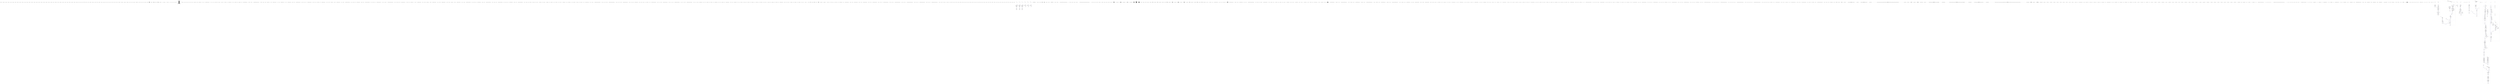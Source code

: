 digraph graph709853193 {
	compound=true;
	edge[color=blue];
	node903297131[label="typedef long unsigned int size_t;"];
	node1595487029[label="typedef __builtin_va_list __gnuc_va_list;"];
	node653974936[label="typedef unsigned char __u_char;"];
	node1502710927[label="typedef unsigned short int __u_short;"];
	node71364493[label="typedef unsigned int __u_int;"];
	node567921924[label="typedef unsigned long int __u_long;"];
	node1746790527[label="typedef signed char __int8_t;"];
	node1210819761[label="typedef unsigned char __uint8_t;"];
	node1812442582[label="typedef signed short int __int16_t;"];
	node1803756881[label="typedef unsigned short int __uint16_t;"];
	node302085789[label="typedef signed int __int32_t;"];
	node198785987[label="typedef unsigned int __uint32_t;"];
	node1573848946[label="typedef signed long int __int64_t;"];
	node976807132[label="typedef unsigned long int __uint64_t;"];
	node529832633[label="typedef __int8_t __int_least8_t;"];
	node1636121726[label="typedef __uint8_t __uint_least8_t;"];
	node1731588624[label="typedef __int16_t __int_least16_t;"];
	node1681838063[label="typedef __uint16_t __uint_least16_t;"];
	node1513945208[label="typedef __int32_t __int_least32_t;"];
	node558984328[label="typedef __uint32_t __uint_least32_t;"];
	node1566578738[label="typedef __int64_t __int_least64_t;"];
	node2067233363[label="typedef __uint64_t __uint_least64_t;"];
	node488063551[label="typedef long int __quad_t;"];
	node584720398[label="typedef unsigned long int __u_quad_t;"];
	node315429532[label="typedef long int __intmax_t;"];
	node2125274496[label="typedef unsigned long int __uintmax_t;"];
	node602572848[label="typedef unsigned long int __dev_t;"];
	node2129927330[label="typedef unsigned int __uid_t;"];
	node217930962[label="typedef unsigned int __gid_t;"];
	node732559750[label="typedef unsigned long int __ino_t;"];
	node940088750[label="typedef unsigned long int __ino64_t;"];
	node725978326[label="typedef unsigned int __mode_t;"];
	node1821786174[label="typedef unsigned long int __nlink_t;"];
	node1050971191[label="typedef long int __off_t;"];
	node1568611929[label="typedef long int __off64_t;"];
	node171672975[label="typedef int __pid_t;"];
	node2044082767[label="struct stUn_ivp0 {
    int __val[2];
} ;"];
	node627419088[label="typedef struct stUn_ivp0 __fsid_t;"];
	node1185631996[label="typedef long int __clock_t;"];
	node1837195191[label="typedef unsigned long int __rlim_t;"];
	node1689730570[label="typedef unsigned long int __rlim64_t;"];
	node1164616817[label="typedef unsigned int __id_t;"];
	node43402513[label="typedef long int __time_t;"];
	node989992548[label="typedef unsigned int __useconds_t;"];
	node1874962678[label="typedef long int __suseconds_t;"];
	node2084324667[label="typedef long int __suseconds64_t;"];
	node819790006[label="typedef int __daddr_t;"];
	node1549733596[label="typedef int __key_t;"];
	node1274699449[label="typedef int __clockid_t;"];
	node1479926346[label="typedef void *__timer_t;"];
	node626972900[label="typedef long int __blksize_t;"];
	node1265178129[label="typedef long int __blkcnt_t;"];
	node1531532466[label="typedef long int __blkcnt64_t;"];
	node1505424071[label="typedef unsigned long int __fsblkcnt_t;"];
	node1553616699[label="typedef unsigned long int __fsblkcnt64_t;"];
	node1211533832[label="typedef unsigned long int __fsfilcnt_t;"];
	node222088774[label="typedef unsigned long int __fsfilcnt64_t;"];
	node468238626[label="typedef long int __fsword_t;"];
	node186456575[label="typedef long int __ssize_t;"];
	node537033796[label="typedef long int __syscall_slong_t;"];
	node1959690207[label="typedef unsigned long int __syscall_ulong_t;"];
	node280395604[label="typedef __off64_t __loff_t;"];
	node1001100746[label="typedef char *__caddr_t;"];
	node1272644808[label="typedef long int __intptr_t;"];
	node100782741[label="typedef unsigned int __socklen_t;"];
	node2081284649[label="typedef int __sig_atomic_t;"];
	node533951552[label="struct stUn_ivp2 {
    int __count;
    union stUn_ivp1 {
        unsigned int __wch;
        char __wchb[4];
    } __value;
} ;"];
	node1492590940[label="typedef struct stUn_ivp2 __mbstate_t;"];
	node1085479446[label="struct _G_fpos_t {
    __off_t __pos;
    __mbstate_t __state;
} ;"];
	node1058101486[label="typedef struct _G_fpos_t __fpos_t;"];
	node1109466628[label="struct _G_fpos64_t {
    __off64_t __pos;
    __mbstate_t __state;
} ;"];
	node727682657[label="typedef struct _G_fpos64_t __fpos64_t;"];
	node341381090[label="struct _IO_FILE ;"];
	node1492896625[label="typedef struct _IO_FILE __FILE;"];
	node966745519[label="struct _IO_FILE ;"];
	node1560391896[label="typedef struct _IO_FILE FILE;"];
	node471897798[label="struct _IO_FILE ;"];
	node1923302959[label="struct _IO_marker ;"];
	node379623433[label="struct _IO_codecvt ;"];
	node545851930[label="struct _IO_wide_data ;"];
	node166840948[label="typedef void _IO_lock_t;"];
	node682976813[label="struct _IO_FILE {
    int _flags;
    char *_IO_read_ptr;
    char *_IO_read_end;
    char *_IO_read_base;
    char *_IO_write_base;
    char *_IO_write_ptr;
    char *_IO_write_end;
    char *_IO_buf_base;
    char *_IO_buf_end;
    char *_IO_save_base;
    char *_IO_backup_base;
    char *_IO_save_end;
    struct _IO_marker *_markers;
    struct _IO_FILE *_chain;
    int _fileno;
    int _flags2;
    __off_t _old_offset;
    unsigned short _cur_column;
    signed char _vtable_offset;
    char _shortbuf[1];
    _IO_lock_t *_lock;
    __off64_t _offset;
    struct _IO_codecvt *_codecvt;
    struct _IO_wide_data *_wide_data;
    struct _IO_FILE *_freeres_list;
    void *_freeres_buf;
    size_t __pad5;
    int _mode;
    char _unused2[15 * sizeof(int) - 4 * sizeof(void *) - sizeof(size_t)];
} ;"];
	node728747169[label="typedef __gnuc_va_list va_list;"];
	node366314800[label="typedef __off_t off_t;"];
	node1900836075[label="typedef __ssize_t ssize_t;"];
	node1964410538[label="typedef __fpos_t fpos_t;"];
	node749588470[label="extern FILE *stdin;"];
	node1385126783[label="extern FILE *stdout;"];
	node619804661[label="extern FILE *stderr;"];
	node1492454864[label="extern int remove(const char *__filename);"];
	node803175842[label="const char *__filename"];
	node1627840438[label="extern int rename(const char *__old, const char *__new);"];
	node776817954[label="const char *__old"];
	node1515730720[label="const char *__new"];
	node1360879214[label="extern int renameat(int __oldfd, const char *__old , int __newfd , const char *__new);"];
	node1151421920[label="int __oldfd"];
	node1063573827[label="const char *__old"];
	node1051304081[label="int __newfd"];
	node717249075[label="const char *__new"];
	node7040976[label="extern int fclose(FILE *__stream);"];
	node1003000306[label="FILE *__stream"];
	node1334378672[label="extern FILE *tmpfile(void );"];
	node1694587465[label="void "];
	node785240035[label="extern char *tmpnam(char [20]);"];
	node474027124[label="char [20]"];
	node1622945931[label="extern char *tmpnam_r(char __s[20]);"];
	node1432888450[label="char __s[20]"];
	node503209425[label="extern char *tempnam(const char *__dir, const char *__pfx);"];
	node96591128[label="const char *__dir"];
	node1761208327[label="const char *__pfx"];
	node1631826609[label="extern int fflush(FILE *__stream);"];
	node1801732766[label="FILE *__stream"];
	node451833108[label="extern int fflush_unlocked(FILE *__stream);"];
	node797917388[label="FILE *__stream"];
	node1277753726[label="extern FILE *fopen(const char *__restrict __filename, const char *__restrict __modes);"];
	node466983810[label="const char *__restrict __filename"];
	node600252712[label="const char *__restrict __modes"];
	node1173504479[label="extern FILE *freopen(const char *__restrict __filename, const char *__restrict __modes , FILE *__restrict __stream);"];
	node1931730151[label="const char *__restrict __filename"];
	node52544167[label="const char *__restrict __modes"];
	node1890212065[label="FILE *__restrict __stream"];
	node696664702[label="extern FILE *fdopen(int __fd, const char *__modes);"];
	node147734311[label="int __fd"];
	node649913869[label="const char *__modes"];
	node2050277878[label="extern FILE *fmemopen(void *__s, size_t __len , const char *__modes);"];
	node310426339[label="void *__s"];
	node1991656106[label="size_t __len"];
	node2115461862[label="const char *__modes"];
	node1723076051[label="extern FILE *open_memstream(char **__bufloc, size_t *__sizeloc);"];
	node2093965588[label="char **__bufloc"];
	node1333929103[label="size_t *__sizeloc"];
	node1621729085[label="extern void setbuf(FILE *__restrict __stream, char *__restrict __buf);"];
	node898959467[label="FILE *__restrict __stream"];
	node1669860329[label="char *__restrict __buf"];
	node307441207[label="extern int setvbuf(FILE *__restrict __stream, char *__restrict __buf , int __modes , size_t __n);"];
	node578523767[label="FILE *__restrict __stream"];
	node217024605[label="char *__restrict __buf"];
	node1810113242[label="int __modes"];
	node1786422901[label="size_t __n"];
	node1572487132[label="extern void setbuffer(FILE *__restrict __stream, char *__restrict __buf , size_t __size);"];
	node966541452[label="FILE *__restrict __stream"];
	node349274153[label="char *__restrict __buf"];
	node1628801015[label="size_t __size"];
	node951749445[label="extern void setlinebuf(FILE *__stream);"];
	node420215012[label="FILE *__stream"];
	node1289850092[label="extern int fprintf(FILE *__restrict __stream, const char *__restrict __format, ...);"];
	node613764738[label="FILE *__restrict __stream"];
	node580340208[label="const char *__restrict __format"];
	node466322841[label="extern int printf(const char *__restrict __format, ...);"];
	node1445045873[label="const char *__restrict __format"];
	node1244025760[label="extern int sprintf(char *__restrict __s, const char *__restrict __format, ...);"];
	node909570727[label="char *__restrict __s"];
	node549353786[label="const char *__restrict __format"];
	node689549299[label="extern int vfprintf(FILE *__restrict __s, const char *__restrict __format , __gnuc_va_list __arg);"];
	node1515704208[label="FILE *__restrict __s"];
	node1645885567[label="const char *__restrict __format"];
	node1379589736[label="__gnuc_va_list __arg"];
	node1206968440[label="extern int vprintf(const char *__restrict __format, __gnuc_va_list __arg);"];
	node1682999176[label="const char *__restrict __format"];
	node1476823872[label="__gnuc_va_list __arg"];
	node230532210[label="extern int vsprintf(char *__restrict __s, const char *__restrict __format , __gnuc_va_list __arg);"];
	node1002881295[label="char *__restrict __s"];
	node1619964974[label="const char *__restrict __format"];
	node1671933702[label="__gnuc_va_list __arg"];
	node1334973394[label="extern int snprintf(char *__restrict __s, size_t __maxlen , const char *__restrict __format, ...);"];
	node202606260[label="char *__restrict __s"];
	node1926240621[label="size_t __maxlen"];
	node1079124964[label="const char *__restrict __format"];
	node425508702[label="extern int vsnprintf(char *__restrict __s, size_t __maxlen , const char *__restrict __format , __gnuc_va_list __arg);"];
	node113602559[label="char *__restrict __s"];
	node1162154803[label="size_t __maxlen"];
	node1899091560[label="const char *__restrict __format"];
	node1013657610[label="__gnuc_va_list __arg"];
	node315841481[label="extern int vdprintf(int __fd, const char *__restrict __fmt , __gnuc_va_list __arg);"];
	node934142486[label="int __fd"];
	node5533778[label="const char *__restrict __fmt"];
	node415117829[label="__gnuc_va_list __arg"];
	node1766444717[label="extern int dprintf(int __fd, const char *__restrict __fmt, ...);"];
	node342735014[label="int __fd"];
	node1299647437[label="const char *__restrict __fmt"];
	node1835622084[label="extern int fscanf(FILE *__restrict __stream, const char *__restrict __format, ...);"];
	node839213325[label="FILE *__restrict __stream"];
	node668345982[label="const char *__restrict __format"];
	node122110358[label="extern int scanf(const char *__restrict __format, ...);"];
	node1385623564[label="const char *__restrict __format"];
	node1784938289[label="extern int sscanf(const char *__restrict __s, const char *__restrict __format, ...);"];
	node1147820709[label="const char *__restrict __s"];
	node2080551883[label="const char *__restrict __format"];
	node230465865[label="extern int fscanf(FILE *__restrict __stream, const char *__restrict __format, ...);"];
	node376042725[label="FILE *__restrict __stream"];
	node793068998[label="const char *__restrict __format"];
	node138303640[label="extern int scanf(const char *__restrict __format, ...);"];
	node1805866468[label="const char *__restrict __format"];
	node1784425773[label="extern int sscanf(const char *__restrict __s, const char *__restrict __format, ...);"];
	node448763162[label="const char *__restrict __s"];
	node354432491[label="const char *__restrict __format"];
	node1155167327[label="extern int vfscanf(FILE *__restrict __s, const char *__restrict __format , __gnuc_va_list __arg);"];
	node67168065[label="FILE *__restrict __s"];
	node1738792326[label="const char *__restrict __format"];
	node1568012558[label="__gnuc_va_list __arg"];
	node435949303[label="extern int vscanf(const char *__restrict __format, __gnuc_va_list __arg);"];
	node1519842251[label="const char *__restrict __format"];
	node909418025[label="__gnuc_va_list __arg"];
	node32593740[label="extern int vsscanf(const char *__restrict __s, const char *__restrict __format , __gnuc_va_list __arg);"];
	node238457546[label="const char *__restrict __s"];
	node349517956[label="const char *__restrict __format"];
	node1124203065[label="__gnuc_va_list __arg"];
	node1747820321[label="extern int vfscanf(FILE *__restrict __s, const char *__restrict __format , __gnuc_va_list __arg);"];
	node1922735165[label="FILE *__restrict __s"];
	node475845354[label="const char *__restrict __format"];
	node1660295258[label="__gnuc_va_list __arg"];
	node1268701597[label="extern int vscanf(const char *__restrict __format, __gnuc_va_list __arg);"];
	node806842585[label="const char *__restrict __format"];
	node726690425[label="__gnuc_va_list __arg"];
	node518137704[label="extern int vsscanf(const char *__restrict __s, const char *__restrict __format , __gnuc_va_list __arg);"];
	node70820563[label="const char *__restrict __s"];
	node210158726[label="const char *__restrict __format"];
	node784422651[label="__gnuc_va_list __arg"];
	node2014166743[label="extern int fgetc(FILE *__stream);"];
	node765326134[label="FILE *__stream"];
	node450868664[label="extern int getc(FILE *__stream);"];
	node506027903[label="FILE *__stream"];
	node201662949[label="extern int getchar(void );"];
	node621845892[label="void "];
	node521114357[label="extern int getc_unlocked(FILE *__stream);"];
	node636002577[label="FILE *__stream"];
	node922985472[label="extern int getchar_unlocked(void );"];
	node1179476219[label="void "];
	node1295618213[label="extern int fgetc_unlocked(FILE *__stream);"];
	node1648668612[label="FILE *__stream"];
	node217859585[label="extern int fputc(int __c, FILE *__stream);"];
	node527783934[label="int __c"];
	node1897978534[label="FILE *__stream"];
	node405787243[label="extern int putc(int __c, FILE *__stream);"];
	node1767429584[label="int __c"];
	node339730588[label="FILE *__stream"];
	node1145835418[label="extern int putchar(int __c);"];
	node1428171686[label="int __c"];
	node903644315[label="extern int fputc_unlocked(int __c, FILE *__stream);"];
	node1639410301[label="int __c"];
	node1024651365[label="FILE *__stream"];
	node53466556[label="extern int putc_unlocked(int __c, FILE *__stream);"];
	node1571580867[label="int __c"];
	node1691206416[label="FILE *__stream"];
	node1939972532[label="extern int putchar_unlocked(int __c);"];
	node1465511423[label="int __c"];
	node352629907[label="extern int getw(FILE *__stream);"];
	node943079062[label="FILE *__stream"];
	node1394338834[label="extern int putw(int __w, FILE *__stream);"];
	node902967599[label="int __w"];
	node1954118544[label="FILE *__stream"];
	node1809970047[label="extern char *fgets(char *__restrict __s, int __n , FILE *__restrict __stream);"];
	node1103662592[label="char *__restrict __s"];
	node1859633528[label="int __n"];
	node1271141733[label="FILE *__restrict __stream"];
	node1859681487[label="extern __ssize_t __getdelim(char **__restrict __lineptr, size_t *__restrict __n , int __delimiter , FILE *__restrict __stream);"];
	node870759734[label="char **__restrict __lineptr"];
	node1769687268[label="size_t *__restrict __n"];
	node1828935701[label="int __delimiter"];
	node1301538239[label="FILE *__restrict __stream"];
	node873231481[label="extern __ssize_t getdelim(char **__restrict __lineptr, size_t *__restrict __n , int __delimiter , FILE *__restrict __stream);"];
	node1230977381[label="char **__restrict __lineptr"];
	node89468176[label="size_t *__restrict __n"];
	node1851859234[label="int __delimiter"];
	node1224918404[label="FILE *__restrict __stream"];
	node975853302[label="extern __ssize_t getline(char **__restrict __lineptr, size_t *__restrict __n , FILE *__restrict __stream);"];
	node1946315544[label="char **__restrict __lineptr"];
	node1926138523[label="size_t *__restrict __n"];
	node1921185713[label="FILE *__restrict __stream"];
	node889972204[label="extern int fputs(const char *__restrict __s, FILE *__restrict __stream);"];
	node2064513681[label="const char *__restrict __s"];
	node1775639151[label="FILE *__restrict __stream"];
	node926498219[label="extern int puts(const char *__s);"];
	node660626311[label="const char *__s"];
	node580735116[label="extern int ungetc(int __c, FILE *__stream);"];
	node995692394[label="int __c"];
	node1720078459[label="FILE *__stream"];
	node2093197303[label="extern size_t fread(void *__restrict __ptr, size_t __size , size_t __n , FILE *__restrict __stream);"];
	node1808961098[label="void *__restrict __ptr"];
	node461567530[label="size_t __size"];
	node285415591[label="size_t __n"];
	node2076619031[label="FILE *__restrict __stream"];
	node1187638824[label="extern size_t fwrite(const void *__restrict __ptr, size_t __size , size_t __n , FILE *__restrict __s);"];
	node801156385[label="const void *__restrict __ptr"];
	node638622177[label="size_t __size"];
	node1430509568[label="size_t __n"];
	node1440250739[label="FILE *__restrict __s"];
	node443625234[label="extern size_t fread_unlocked(void *__restrict __ptr, size_t __size , size_t __n , FILE *__restrict __stream);"];
	node438248178[label="void *__restrict __ptr"];
	node715029325[label="size_t __size"];
	node541468704[label="size_t __n"];
	node1323141642[label="FILE *__restrict __stream"];
	node252960930[label="extern size_t fwrite_unlocked(const void *__restrict __ptr, size_t __size , size_t __n , FILE *__restrict __stream);"];
	node1126178692[label="const void *__restrict __ptr"];
	node351147066[label="size_t __size"];
	node1977568029[label="size_t __n"];
	node1707882754[label="FILE *__restrict __stream"];
	node1714312592[label="extern int fseek(FILE *__stream, long int __off , int __whence);"];
	node197690005[label="FILE *__stream"];
	node1758170706[label="long int __off"];
	node1445093476[label="int __whence"];
	node2020393439[label="extern long int ftell(FILE *__stream);"];
	node80261050[label="FILE *__stream"];
	node2037260679[label="extern void rewind(FILE *__stream);"];
	node1384923987[label="FILE *__stream"];
	node1203016910[label="extern int fseeko(FILE *__stream, __off_t __off , int __whence);"];
	node1515886396[label="FILE *__stream"];
	node1003983940[label="__off_t __off"];
	node77567832[label="int __whence"];
	node1617463959[label="extern __off_t ftello(FILE *__stream);"];
	node614565258[label="FILE *__stream"];
	node1010361023[label="extern int fgetpos(FILE *__restrict __stream, fpos_t *__restrict __pos);"];
	node1822122802[label="FILE *__restrict __stream"];
	node1547826848[label="fpos_t *__restrict __pos"];
	node1904241764[label="extern int fsetpos(FILE *__stream, const fpos_t *__pos);"];
	node1828844261[label="FILE *__stream"];
	node1036078976[label="const fpos_t *__pos"];
	node1737683654[label="extern void clearerr(FILE *__stream);"];
	node2121682524[label="FILE *__stream"];
	node841975037[label="extern int feof(FILE *__stream);"];
	node106050729[label="FILE *__stream"];
	node1654453564[label="extern int ferror(FILE *__stream);"];
	node356539297[label="FILE *__stream"];
	node731256267[label="extern void clearerr_unlocked(FILE *__stream);"];
	node1237773898[label="FILE *__stream"];
	node1331862180[label="extern int feof_unlocked(FILE *__stream);"];
	node1115791983[label="FILE *__stream"];
	node1752313315[label="extern int ferror_unlocked(FILE *__stream);"];
	node1104950472[label="FILE *__stream"];
	node1673618401[label="extern void perror(const char *__s);"];
	node2083660714[label="const char *__s"];
	node600865491[label="extern int fileno(FILE *__stream);"];
	node1735523369[label="FILE *__stream"];
	node214507491[label="extern int fileno_unlocked(FILE *__stream);"];
	node478650119[label="FILE *__stream"];
	node1292719759[label="extern int pclose(FILE *__stream);"];
	node1506480352[label="FILE *__stream"];
	node79843841[label="extern FILE *popen(const char *__command, const char *__modes);"];
	node237219729[label="const char *__command"];
	node1834816004[label="const char *__modes"];
	node69338216[label="extern char *ctermid(char *__s);"];
	node1243354278[label="char *__s"];
	node2131280707[label="extern void flockfile(FILE *__stream);"];
	node1180122366[label="FILE *__stream"];
	node2126940193[label="extern int ftrylockfile(FILE *__stream);"];
	node549003710[label="FILE *__stream"];
	node136108302[label="extern void funlockfile(FILE *__stream);"];
	node732526171[label="FILE *__stream"];
	node271594494[label="extern int __uflow(FILE *);"];
	node1532216261[label="FILE *"];
	node474059546[label="extern int __overflow(FILE *, int );"];
	node1935274924[label="FILE *"];
	node1892771928[label="int "];
	node1593914910[label="typedef int wchar_t;"];
	node1957398032[label="struct stUn_ivp3 {
    int quot;
    int rem;
} ;"];
	node1755229011[label="typedef struct stUn_ivp3 div_t;"];
	node307996568[label="struct stUn_ivp4 {
    long int quot;
    long int rem;
} ;"];
	node1228340166[label="typedef struct stUn_ivp4 ldiv_t;"];
	node354359092[label="__extension__ struct stUn_ivp5 {
    long long int quot;
    long long int rem;
} ;"];
	node1841686615[label="__extension__ typedef struct stUn_ivp5 lldiv_t;"];
	node196196466[label="extern size_t __ctype_get_mb_cur_max(void );"];
	node857010553[label="void "];
	node1963645656[label="extern double atof(const char *__nptr);"];
	node1663141254[label="const char *__nptr"];
	node99722180[label="extern int atoi(const char *__nptr);"];
	node1671164933[label="const char *__nptr"];
	node1246101297[label="extern long int atol(const char *__nptr);"];
	node1128352648[label="const char *__nptr"];
	node71681683[label="__extension__ extern long long int atoll(const char *__nptr);"];
	node778097908[label="const char *__nptr"];
	node298893301[label="extern double strtod(const char *__restrict __nptr, char **__restrict __endptr);"];
	node682713491[label="const char *__restrict __nptr"];
	node997361164[label="char **__restrict __endptr"];
	node347035587[label="extern float strtof(const char *__restrict __nptr, char **__restrict __endptr);"];
	node1851947704[label="const char *__restrict __nptr"];
	node411382490[label="char **__restrict __endptr"];
	node949657590[label="extern long double strtold(const char *__restrict __nptr, char **__restrict __endptr);"];
	node626754729[label="const char *__restrict __nptr"];
	node224591535[label="char **__restrict __endptr"];
	node742939450[label="extern long int strtol(const char *__restrict __nptr, char **__restrict __endptr , int __base);"];
	node1874960853[label="const char *__restrict __nptr"];
	node241222758[label="char **__restrict __endptr"];
	node515585759[label="int __base"];
	node925800237[label="extern unsigned long int strtoul(const char *__restrict __nptr, char **__restrict __endptr , int __base);"];
	node942223469[label="const char *__restrict __nptr"];
	node872890697[label="char **__restrict __endptr"];
	node939294268[label="int __base"];
	node1975716431[label="__extension__ extern long long int strtoq(const char *__restrict __nptr, char **__restrict __endptr , int __base);"];
	node596453359[label="const char *__restrict __nptr"];
	node1213794377[label="char **__restrict __endptr"];
	node2089976729[label="int __base"];
	node667197268[label="__extension__ extern unsigned long long int strtouq(const char *__restrict __nptr, char **__restrict __endptr , int __base);"];
	node1226784688[label="const char *__restrict __nptr"];
	node858315599[label="char **__restrict __endptr"];
	node1975802955[label="int __base"];
	node1039835620[label="__extension__ extern long long int strtoll(const char *__restrict __nptr, char **__restrict __endptr , int __base);"];
	node1934634334[label="const char *__restrict __nptr"];
	node225009565[label="char **__restrict __endptr"];
	node1989092248[label="int __base"];
	node1060104887[label="__extension__ extern unsigned long long int strtoull(const char *__restrict __nptr, char **__restrict __endptr , int __base);"];
	node268616862[label="const char *__restrict __nptr"];
	node678449488[label="char **__restrict __endptr"];
	node1017472170[label="int __base"];
	node2061363062[label="extern char *l64a(long int __n);"];
	node1894492702[label="long int __n"];
	node275192106[label="extern long int a64l(const char *__s);"];
	node1544821883[label="const char *__s"];
	node1993137729[label="typedef __u_char u_char;"];
	node588108658[label="typedef __u_short u_short;"];
	node1975247773[label="typedef __u_int u_int;"];
	node1310907099[label="typedef __u_long u_long;"];
	node1571036418[label="typedef __quad_t quad_t;"];
	node423861956[label="typedef __u_quad_t u_quad_t;"];
	node495113052[label="typedef __fsid_t fsid_t;"];
	node920722272[label="typedef __loff_t loff_t;"];
	node1419502343[label="typedef __ino_t ino_t;"];
	node1524770385[label="typedef __dev_t dev_t;"];
	node724611679[label="typedef __gid_t gid_t;"];
	node1510692106[label="typedef __mode_t mode_t;"];
	node13478280[label="typedef __nlink_t nlink_t;"];
	node228118035[label="typedef __uid_t uid_t;"];
	node1822325490[label="typedef __pid_t pid_t;"];
	node2142442467[label="typedef __id_t id_t;"];
	node133900525[label="typedef __daddr_t daddr_t;"];
	node1686896318[label="typedef __caddr_t caddr_t;"];
	node1388742949[label="typedef __key_t key_t;"];
	node1327733366[label="typedef __clock_t clock_t;"];
	node1786466293[label="typedef __clockid_t clockid_t;"];
	node2126894049[label="typedef __time_t time_t;"];
	node128683923[label="typedef __timer_t timer_t;"];
	node1174044599[label="typedef unsigned long int ulong;"];
	node499770578[label="typedef unsigned short int ushort;"];
	node611874803[label="typedef unsigned int uint;"];
	node226076315[label="typedef __int8_t int8_t;"];
	node984522383[label="typedef __int16_t int16_t;"];
	node1711349692[label="typedef __int32_t int32_t;"];
	node941770293[label="typedef __int64_t int64_t;"];
	node2057644333[label="typedef __uint8_t u_int8_t;"];
	node1597751577[label="typedef __uint16_t u_int16_t;"];
	node2102490838[label="typedef __uint32_t u_int32_t;"];
	node384608650[label="typedef __uint64_t u_int64_t;"];
	node1225732013[label="typedef int register_t;"];
	subgraph cluster511920731 {
		compound=true;
		style=dotted;
		label="__bswap_16()";
		node2145027279[label="B_FuDe", shape="triangle"];
		node825899768[label="E_FuDe", shape="invtriangle"];
		node585763255[label="__uint16_t __bsx"];
		subgraph cluster1469692066 {
			compound=true;
			style=dotted;
			label="CompoundStatement";
			node100033245[label="B_CoSt", shape="triangle"];
			node945195126[label="E_CoSt", shape="invtriangle"];
			node1986550448[label="unsigned short int _imopVarPre21;"];
			subgraph cluster1124973744 {
				compound=true;
				style=dotted;
				label="CallStatement";
				node1919747202[label="B_CaSt", shape="triangle"];
				node363529313[label="E_CaSt", shape="invtriangle"];
				node792739082[label="__bsx"];
				node466989512[label="_imopVarPre21"];
			}
			node1004728150[label="return _imopVarPre21;"];
		}
	}
	subgraph cluster1688211424 {
		compound=true;
		style=dotted;
		label="__bswap_32()";
		node880740688[label="B_FuDe", shape="triangle"];
		node1521553533[label="E_FuDe", shape="invtriangle"];
		node59966374[label="__uint32_t __bsx"];
		subgraph cluster2086649316 {
			compound=true;
			style=dotted;
			label="CompoundStatement";
			node1881258837[label="B_CoSt", shape="triangle"];
			node1612952911[label="E_CoSt", shape="invtriangle"];
			node1290483339[label="unsigned int _imopVarPre97;"];
			subgraph cluster1000763518 {
				compound=true;
				style=dotted;
				label="CallStatement";
				node1262516935[label="B_CaSt", shape="triangle"];
				node1281024621[label="E_CaSt", shape="invtriangle"];
				node1433988478[label="__bsx"];
				node361467152[label="_imopVarPre97"];
			}
			node646492862[label="return _imopVarPre97;"];
		}
	}
	subgraph cluster994782211 {
		compound=true;
		style=dotted;
		label="__bswap_64()";
		node865814008[label="B_FuDe", shape="triangle"];
		node1605734165[label="E_FuDe", shape="invtriangle"];
		node731542033[label="__uint64_t __bsx"];
		subgraph cluster2066971 {
			compound=true;
			style=dotted;
			label="CompoundStatement";
			node1452064653[label="B_CoSt", shape="triangle"];
			node929847632[label="E_CoSt", shape="invtriangle"];
			node1824531116[label="unsigned long int _imopVarPre98;"];
			subgraph cluster772267043 {
				compound=true;
				style=dotted;
				label="CallStatement";
				node126197703[label="B_CaSt", shape="triangle"];
				node1369314550[label="E_CaSt", shape="invtriangle"];
				node279680875[label="__bsx"];
				node722299890[label="_imopVarPre98"];
			}
			node343016386[label="return _imopVarPre98;"];
		}
	}
	subgraph cluster1340648545 {
		compound=true;
		style=dotted;
		label="__uint16_identity()";
		node1717442773[label="B_FuDe", shape="triangle"];
		node1200981870[label="E_FuDe", shape="invtriangle"];
		node1962762160[label="__uint16_t __x"];
		subgraph cluster1048135485 {
			compound=true;
			style=dotted;
			label="CompoundStatement";
			node780753611[label="B_CoSt", shape="triangle"];
			node1562183167[label="E_CoSt", shape="invtriangle"];
			node350571061[label="return __x;"];
		}
	}
	subgraph cluster620415815 {
		compound=true;
		style=dotted;
		label="__uint32_identity()";
		node1612762434[label="B_FuDe", shape="triangle"];
		node728286619[label="E_FuDe", shape="invtriangle"];
		node1806382908[label="__uint32_t __x"];
		subgraph cluster1978865375 {
			compound=true;
			style=dotted;
			label="CompoundStatement";
			node47491804[label="B_CoSt", shape="triangle"];
			node2000344873[label="E_CoSt", shape="invtriangle"];
			node335938576[label="return __x;"];
		}
	}
	subgraph cluster148222723 {
		compound=true;
		style=dotted;
		label="__uint64_identity()";
		node1501852719[label="B_FuDe", shape="triangle"];
		node1453763291[label="E_FuDe", shape="invtriangle"];
		node1257287212[label="__uint64_t __x"];
		subgraph cluster760487425 {
			compound=true;
			style=dotted;
			label="CompoundStatement";
			node1284076567[label="B_CoSt", shape="triangle"];
			node1519190990[label="E_CoSt", shape="invtriangle"];
			node653130292[label="return __x;"];
		}
	}
	node1156916634[label="struct stUn_ivp6 {
    unsigned long int __val[(1024 / (8 * sizeof(unsigned long int)))];
} ;"];
	node831253172[label="typedef struct stUn_ivp6 __sigset_t;"];
	node1622720604[label="typedef __sigset_t sigset_t;"];
	node1135188106[label="struct timeval {
    __time_t tv_sec;
    __suseconds_t tv_usec;
} ;"];
	node1120518305[label="struct timespec {
    __time_t tv_sec;
    __syscall_slong_t tv_nsec;
} ;"];
	node793164837[label="typedef __suseconds_t suseconds_t;"];
	node928607044[label="typedef long int __fd_mask;"];
	node1932104087[label="struct stUn_ivp7 {
    __fd_mask __fds_bits[1024 / (8 * (int) sizeof(__fd_mask))];
} ;"];
	node894432502[label="typedef struct stUn_ivp7 fd_set;"];
	node716041009[label="typedef __fd_mask fd_mask;"];
	node2125012025[label="extern int select(int __nfds, fd_set *__restrict __readfds , fd_set *__restrict __writefds , fd_set *__restrict __exceptfds , struct timeval *__restrict __timeout);"];
	node1953660481[label="int __nfds"];
	node1253661160[label="fd_set *__restrict __readfds"];
	node822082387[label="fd_set *__restrict __writefds"];
	node1880646506[label="fd_set *__restrict __exceptfds"];
	node1212561664[label="struct timeval *__restrict __timeout"];
	node1813849594[label="extern int pselect(int __nfds, fd_set *__restrict __readfds , fd_set *__restrict __writefds , fd_set *__restrict __exceptfds , const struct timespec *__restrict __timeout , const __sigset_t *__restrict __sigmask);"];
	node57852968[label="int __nfds"];
	node1413580852[label="fd_set *__restrict __readfds"];
	node575725230[label="fd_set *__restrict __writefds"];
	node1588227958[label="fd_set *__restrict __exceptfds"];
	node1288603806[label="const struct timespec *__restrict __timeout"];
	node1517552713[label="const __sigset_t *__restrict __sigmask"];
	node396842715[label="typedef __blksize_t blksize_t;"];
	node1602076154[label="typedef __blkcnt_t blkcnt_t;"];
	node1065031099[label="typedef __fsblkcnt_t fsblkcnt_t;"];
	node457734218[label="typedef __fsfilcnt_t fsfilcnt_t;"];
	node1792839913[label="union stUn_ivp9 {
    __extension__ unsigned long long int __value64;
    struct stUn_ivp8 {
        unsigned int __low;
        unsigned int __high;
    } __value32;
} ;"];
	node1604262022[label="typedef union stUn_ivp9 __atomic_wide_counter;"];
	node645766336[label="struct __pthread_internal_list {
    struct __pthread_internal_list *__prev;
    struct __pthread_internal_list *__next;
} ;"];
	node214212829[label="typedef struct __pthread_internal_list __pthread_list_t;"];
	node519710094[label="struct __pthread_internal_slist {
    struct __pthread_internal_slist *__next;
} ;"];
	node487193486[label="typedef struct __pthread_internal_slist __pthread_slist_t;"];
	node382129570[label="struct __pthread_mutex_s {
    int __lock;
    unsigned int __count;
    int __owner;
    unsigned int __nusers;
    int __kind;
    short __spins;
    short __elision;
    __pthread_list_t __list;
} ;"];
	node1201632138[label="struct __pthread_rwlock_arch_t {
    unsigned int __readers;
    unsigned int __writers;
    unsigned int __wrphase_futex;
    unsigned int __writers_futex;
    unsigned int __pad3;
    unsigned int __pad4;
    int __cur_writer;
    int __shared;
    signed char __rwelision;
    unsigned char __pad1[7];
    unsigned long int __pad2;
    unsigned int __flags;
} ;"];
	node1394059247[label="struct __pthread_cond_s {
    __atomic_wide_counter __wseq;
    __atomic_wide_counter __g1_start;
    unsigned int __g_refs[2];
    unsigned int __g_size[2];
    unsigned int __g1_orig_size;
    unsigned int __wrefs;
    unsigned int __g_signals[2];
} ;"];
	node1286094531[label="typedef unsigned int __tss_t;"];
	node1090718753[label="typedef unsigned long int __thrd_t;"];
	node570616184[label="struct stUn_ivp10 {
    int __data;
} ;"];
	node418082467[label="typedef struct stUn_ivp10 __once_flag;"];
	node645532522[label="typedef unsigned long int pthread_t;"];
	node1042044525[label="union stUn_ivp11 {
    char __size[4];
    int __align;
} ;"];
	node1290059927[label="typedef union stUn_ivp11 pthread_mutexattr_t;"];
	node910668404[label="union stUn_ivp12 {
    char __size[4];
    int __align;
} ;"];
	node1991816870[label="typedef union stUn_ivp12 pthread_condattr_t;"];
	node2001089290[label="typedef unsigned int pthread_key_t;"];
	node1716273437[label="typedef int pthread_once_t;"];
	node1828074475[label="union pthread_attr_t {
    char __size[56];
    long int __align;
} ;"];
	node1453542414[label="typedef union pthread_attr_t pthread_attr_t;"];
	node416771092[label="union stUn_ivp13 {
    struct __pthread_mutex_s __data;
    char __size[40];
    long int __align;
} ;"];
	node982180610[label="typedef union stUn_ivp13 pthread_mutex_t;"];
	node2115270696[label="union stUn_ivp14 {
    struct __pthread_cond_s __data;
    char __size[48];
    __extension__ long long int __align;
} ;"];
	node1695099356[label="typedef union stUn_ivp14 pthread_cond_t;"];
	node1646541434[label="union stUn_ivp15 {
    struct __pthread_rwlock_arch_t __data;
    char __size[56];
    long int __align;
} ;"];
	node1899176867[label="typedef union stUn_ivp15 pthread_rwlock_t;"];
	node569675628[label="union stUn_ivp16 {
    char __size[8];
    long int __align;
} ;"];
	node459384390[label="typedef union stUn_ivp16 pthread_rwlockattr_t;"];
	node1211269437[label="typedef volatile int pthread_spinlock_t;"];
	node304006594[label="union stUn_ivp17 {
    char __size[32];
    long int __align;
} ;"];
	node1772624158[label="typedef union stUn_ivp17 pthread_barrier_t;"];
	node690241874[label="union stUn_ivp18 {
    char __size[4];
    int __align;
} ;"];
	node921101727[label="typedef union stUn_ivp18 pthread_barrierattr_t;"];
	node620298114[label="extern long int random(void );"];
	node1567450419[label="void "];
	node1529370695[label="extern void srandom(unsigned int __seed);"];
	node100052509[label="unsigned int __seed"];
	node1106605088[label="extern char *initstate(unsigned int __seed, char *__statebuf , size_t __statelen);"];
	node487053096[label="unsigned int __seed"];
	node1516698663[label="char *__statebuf"];
	node1610664551[label="size_t __statelen"];
	node1260434481[label="extern char *setstate(char *__statebuf);"];
	node2063596673[label="char *__statebuf"];
	node822997352[label="struct random_data {
    int32_t *fptr;
    int32_t *rptr;
    int32_t *state;
    int rand_type;
    int rand_deg;
    int rand_sep;
    int32_t *end_ptr;
} ;"];
	node140020322[label="extern int random_r(struct random_data *__restrict __buf, int32_t *__restrict __result);"];
	node2066406366[label="struct random_data *__restrict __buf"];
	node2068388745[label="int32_t *__restrict __result"];
	node1268471769[label="extern int srandom_r(unsigned int __seed, struct random_data *__buf);"];
	node161122793[label="unsigned int __seed"];
	node2030216407[label="struct random_data *__buf"];
	node1063470600[label="extern int initstate_r(unsigned int __seed, char *__restrict __statebuf , size_t __statelen , struct random_data *__restrict __buf);"];
	node860068219[label="unsigned int __seed"];
	node895357056[label="char *__restrict __statebuf"];
	node1680018756[label="size_t __statelen"];
	node1930476688[label="struct random_data *__restrict __buf"];
	node308970824[label="extern int setstate_r(char *__restrict __statebuf, struct random_data *__restrict __buf);"];
	node1528771298[label="char *__restrict __statebuf"];
	node1768974462[label="struct random_data *__restrict __buf"];
	node911457121[label="extern int rand(void );"];
	node1865880464[label="void "];
	node1325360590[label="extern void srand(unsigned int __seed);"];
	node1886526509[label="unsigned int __seed"];
	node1617991947[label="extern int rand_r(unsigned int *__seed);"];
	node1217062947[label="unsigned int *__seed"];
	node994736062[label="extern double drand48(void );"];
	node30516998[label="void "];
	node1367916786[label="extern double erand48(unsigned short int __xsubi[3]);"];
	node2038809391[label="unsigned short int __xsubi[3]"];
	node79406632[label="extern long int lrand48(void );"];
	node1268797364[label="void "];
	node812916379[label="extern long int nrand48(unsigned short int __xsubi[3]);"];
	node1870806519[label="unsigned short int __xsubi[3]"];
	node1955615907[label="extern long int mrand48(void );"];
	node783737190[label="void "];
	node854808377[label="extern long int jrand48(unsigned short int __xsubi[3]);"];
	node1908565221[label="unsigned short int __xsubi[3]"];
	node343575932[label="extern void srand48(long int __seedval);"];
	node1522782217[label="long int __seedval"];
	node2143162212[label="extern unsigned short int *seed48(unsigned short int __seed16v[3]);"];
	node115457323[label="unsigned short int __seed16v[3]"];
	node223221740[label="extern void lcong48(unsigned short int __param[7]);"];
	node148205021[label="unsigned short int __param[7]"];
	node319357437[label="struct drand48_data {
    unsigned short int __x[3];
    unsigned short int __old_x[3];
    unsigned short int __c;
    unsigned short int __init;
    __extension__ unsigned long long int __a;
} ;"];
	node2101744720[label="extern int drand48_r(struct drand48_data *__restrict __buffer, double *__restrict __result);"];
	node1862345909[label="struct drand48_data *__restrict __buffer"];
	node538608865[label="double *__restrict __result"];
	node641009714[label="extern int erand48_r(unsigned short int __xsubi[3], struct drand48_data *__restrict __buffer , double *__restrict __result);"];
	node541368603[label="unsigned short int __xsubi[3]"];
	node443454475[label="struct drand48_data *__restrict __buffer"];
	node222663848[label="double *__restrict __result"];
	node1140359504[label="extern int lrand48_r(struct drand48_data *__restrict __buffer, long int *__restrict __result);"];
	node1368297793[label="struct drand48_data *__restrict __buffer"];
	node183664128[label="long int *__restrict __result"];
	node1629233042[label="extern int nrand48_r(unsigned short int __xsubi[3], struct drand48_data *__restrict __buffer , long int *__restrict __result);"];
	node1169905762[label="unsigned short int __xsubi[3]"];
	node1422355491[label="struct drand48_data *__restrict __buffer"];
	node1187402783[label="long int *__restrict __result"];
	node1059710590[label="extern int mrand48_r(struct drand48_data *__restrict __buffer, long int *__restrict __result);"];
	node1713293208[label="struct drand48_data *__restrict __buffer"];
	node38984335[label="long int *__restrict __result"];
	node1660873155[label="extern int jrand48_r(unsigned short int __xsubi[3], struct drand48_data *__restrict __buffer , long int *__restrict __result);"];
	node2064967644[label="unsigned short int __xsubi[3]"];
	node909633064[label="struct drand48_data *__restrict __buffer"];
	node1353573137[label="long int *__restrict __result"];
	node1749822551[label="extern int srand48_r(long int __seedval, struct drand48_data *__buffer);"];
	node101264705[label="long int __seedval"];
	node571514738[label="struct drand48_data *__buffer"];
	node980011038[label="extern int seed48_r(unsigned short int __seed16v[3], struct drand48_data *__buffer);"];
	node1973191571[label="unsigned short int __seed16v[3]"];
	node499416563[label="struct drand48_data *__buffer"];
	node943494381[label="extern int lcong48_r(unsigned short int __param[7], struct drand48_data *__buffer);"];
	node1958519350[label="unsigned short int __param[7]"];
	node2042959076[label="struct drand48_data *__buffer"];
	node1378725998[label="extern void *malloc(size_t __size);"];
	node748014372[label="size_t __size"];
	node363475076[label="extern void *calloc(size_t __nmemb, size_t __size);"];
	node1326723446[label="size_t __nmemb"];
	node353544039[label="size_t __size"];
	node1135353760[label="extern void *realloc(void *__ptr, size_t __size);"];
	node341265631[label="void *__ptr"];
	node2132108188[label="size_t __size"];
	node1626784072[label="extern void free(void *__ptr);"];
	node221175234[label="void *__ptr"];
	node1682872659[label="extern void *reallocarray(void *__ptr, size_t __nmemb , size_t __size);"];
	node1642004219[label="void *__ptr"];
	node967348315[label="size_t __nmemb"];
	node1085450985[label="size_t __size"];
	node46819639[label="extern void *reallocarray(void *__ptr, size_t __nmemb , size_t __size);"];
	node74774173[label="void *__ptr"];
	node1358774854[label="size_t __nmemb"];
	node914496027[label="size_t __size"];
	node314168325[label="extern void *alloca(size_t __size);"];
	node179572550[label="size_t __size"];
	node1534809220[label="extern void *valloc(size_t __size);"];
	node2030219270[label="size_t __size"];
	node2137581169[label="extern int posix_memalign(void **__memptr, size_t __alignment , size_t __size);"];
	node1412782126[label="void **__memptr"];
	node1400397082[label="size_t __alignment"];
	node1568782602[label="size_t __size"];
	node607880834[label="extern void *aligned_alloc(size_t __alignment, size_t __size);"];
	node150947733[label="size_t __alignment"];
	node2034182977[label="size_t __size"];
	node748879029[label="extern void abort(void );"];
	node1658789646[label="void "];
	node124471760[label="extern int atexit(void ( *__func )(void ));"];
	node822101500[label="void ( *__func )(void )"];
	node1871376774[label="void "];
	node754419214[label="extern int at_quick_exit(void ( *__func )(void ));"];
	node735202313[label="void ( *__func )(void )"];
	node1574102570[label="void "];
	node201214457[label="extern int on_exit(void ( *__func )(int __status, void *__arg), void *__arg);"];
	node757468970[label="void ( *__func )(int __status, void *__arg)"];
	node650715738[label="int __status"];
	node2078448324[label="void *__arg"];
	node600846513[label="void *__arg"];
	node1203520581[label="extern void exit(int __status);"];
	node312090840[label="int __status"];
	node2130500830[label="extern void quick_exit(int __status);"];
	node326624149[label="int __status"];
	node937220674[label="extern void _Exit(int __status);"];
	node2048052012[label="int __status"];
	node196140214[label="extern char *getenv(const char *__name);"];
	node727344543[label="const char *__name"];
	node1481577195[label="extern int putenv(char *__string);"];
	node1073364187[label="char *__string"];
	node603631237[label="extern int setenv(const char *__name, const char *__value , int __replace);"];
	node119390266[label="const char *__name"];
	node1944081600[label="const char *__value"];
	node1027922497[label="int __replace"];
	node1420933636[label="extern int unsetenv(const char *__name);"];
	node888551077[label="const char *__name"];
	node1417605574[label="extern int clearenv(void );"];
	node381561920[label="void "];
	node1724321304[label="extern char *mktemp(char *__template);"];
	node440989019[label="char *__template"];
	node1539156138[label="extern int mkstemp(char *__template);"];
	node2003758509[label="char *__template"];
	node283461405[label="extern int mkstemps(char *__template, int __suffixlen);"];
	node1901260342[label="char *__template"];
	node308023604[label="int __suffixlen"];
	node1505217516[label="extern char *mkdtemp(char *__template);"];
	node1570097090[label="char *__template"];
	node966962681[label="extern int system(const char *__command);"];
	node1389476764[label="const char *__command"];
	node1368288620[label="extern char *realpath(const char *__restrict __name, char *__restrict __resolved);"];
	node2143851279[label="const char *__restrict __name"];
	node1633867900[label="char *__restrict __resolved"];
	node1640988940[label="typedef int ( *__compar_fn_t )(const void *, const void *);"];
	node1245381511[label="const void *"];
	node1815478455[label="const void *"];
	node1222018880[label="extern void *bsearch(const void *__key, const void *__base , size_t __nmemb , size_t __size , __compar_fn_t __compar);"];
	node47249488[label="const void *__key"];
	node428450115[label="const void *__base"];
	node650999756[label="size_t __nmemb"];
	node1942425731[label="size_t __size"];
	node443049200[label="__compar_fn_t __compar"];
	node764789743[label="extern void qsort(void *__base, size_t __nmemb , size_t __size , __compar_fn_t __compar);"];
	node1185331414[label="void *__base"];
	node1257952957[label="size_t __nmemb"];
	node1622740947[label="size_t __size"];
	node1005511973[label="__compar_fn_t __compar"];
	node2027116430[label="extern int abs(int __x);"];
	node739765175[label="int __x"];
	node1615502727[label="extern long int labs(long int __x);"];
	node91914586[label="long int __x"];
	node1180891801[label="__extension__ extern long long int llabs(long long int __x);"];
	node1452065221[label="long long int __x"];
	node1330944262[label="extern div_t div(int __numer, int __denom);"];
	node421147720[label="int __numer"];
	node1972511121[label="int __denom"];
	node1768857108[label="extern ldiv_t ldiv(long int __numer, long int __denom);"];
	node1019449674[label="long int __numer"];
	node624401212[label="long int __denom"];
	node105275210[label="__extension__ extern lldiv_t lldiv(long long int __numer, long long int __denom);"];
	node1612894078[label="long long int __numer"];
	node632234813[label="long long int __denom"];
	node1968418130[label="extern char *ecvt(double __value, int __ndigit , int *__restrict __decpt , int *__restrict __sign);"];
	node453884081[label="double __value"];
	node279026144[label="int __ndigit"];
	node132562898[label="int *__restrict __decpt"];
	node1746885150[label="int *__restrict __sign"];
	node1568783481[label="extern char *fcvt(double __value, int __ndigit , int *__restrict __decpt , int *__restrict __sign);"];
	node1260026681[label="double __value"];
	node1128872541[label="int __ndigit"];
	node962842627[label="int *__restrict __decpt"];
	node311559359[label="int *__restrict __sign"];
	node275090225[label="extern char *gcvt(double __value, int __ndigit , char *__buf);"];
	node1053239364[label="double __value"];
	node1061267371[label="int __ndigit"];
	node921232353[label="char *__buf"];
	node528064332[label="extern char *qecvt(long double __value, int __ndigit , int *__restrict __decpt , int *__restrict __sign);"];
	node1924859456[label="long double __value"];
	node1761324386[label="int __ndigit"];
	node145899793[label="int *__restrict __decpt"];
	node264918213[label="int *__restrict __sign"];
	node440480434[label="extern char *qfcvt(long double __value, int __ndigit , int *__restrict __decpt , int *__restrict __sign);"];
	node397672119[label="long double __value"];
	node1846370715[label="int __ndigit"];
	node109437848[label="int *__restrict __decpt"];
	node726083556[label="int *__restrict __sign"];
	node1197253318[label="extern char *qgcvt(long double __value, int __ndigit , char *__buf);"];
	node268383156[label="long double __value"];
	node1587558083[label="int __ndigit"];
	node703154003[label="char *__buf"];
	node1888622368[label="extern int ecvt_r(double __value, int __ndigit , int *__restrict __decpt , int *__restrict __sign , char *__restrict __buf , size_t __len);"];
	node910932905[label="double __value"];
	node779068753[label="int __ndigit"];
	node365494462[label="int *__restrict __decpt"];
	node802287844[label="int *__restrict __sign"];
	node1657056576[label="char *__restrict __buf"];
	node179876335[label="size_t __len"];
	node930143616[label="extern int fcvt_r(double __value, int __ndigit , int *__restrict __decpt , int *__restrict __sign , char *__restrict __buf , size_t __len);"];
	node1677286081[label="double __value"];
	node586092678[label="int __ndigit"];
	node482373927[label="int *__restrict __decpt"];
	node1184273237[label="int *__restrict __sign"];
	node1329003565[label="char *__restrict __buf"];
	node1934609221[label="size_t __len"];
	node1602411930[label="extern int qecvt_r(long double __value, int __ndigit , int *__restrict __decpt , int *__restrict __sign , char *__restrict __buf , size_t __len);"];
	node285706522[label="long double __value"];
	node344610846[label="int __ndigit"];
	node1096248964[label="int *__restrict __decpt"];
	node658998264[label="int *__restrict __sign"];
	node1654739923[label="char *__restrict __buf"];
	node280597866[label="size_t __len"];
	node1548855275[label="extern int qfcvt_r(long double __value, int __ndigit , int *__restrict __decpt , int *__restrict __sign , char *__restrict __buf , size_t __len);"];
	node865049525[label="long double __value"];
	node209884107[label="int __ndigit"];
	node1656292270[label="int *__restrict __decpt"];
	node1129518191[label="int *__restrict __sign"];
	node161122889[label="char *__restrict __buf"];
	node1071357013[label="size_t __len"];
	node969417158[label="extern int mblen(const char *__s, size_t __n);"];
	node2086868076[label="const char *__s"];
	node1081599606[label="size_t __n"];
	node430514385[label="extern int mbtowc(wchar_t *__restrict __pwc, const char *__restrict __s , size_t __n);"];
	node372523345[label="wchar_t *__restrict __pwc"];
	node1304642577[label="const char *__restrict __s"];
	node964680017[label="size_t __n"];
	node1394853598[label="extern int wctomb(char *__s, wchar_t __wchar);"];
	node854632898[label="char *__s"];
	node836602379[label="wchar_t __wchar"];
	node671080918[label="extern size_t mbstowcs(wchar_t *__restrict __pwcs, const char *__restrict __s , size_t __n);"];
	node221734863[label="wchar_t *__restrict __pwcs"];
	node1746971475[label="const char *__restrict __s"];
	node448941079[label="size_t __n"];
	node1545038351[label="extern size_t wcstombs(char *__restrict __s, const wchar_t *__restrict __pwcs , size_t __n);"];
	node1918389311[label="char *__restrict __s"];
	node1673397192[label="const wchar_t *__restrict __pwcs"];
	node528173394[label="size_t __n"];
	node1997366722[label="extern int rpmatch(const char *__response);"];
	node1806847457[label="const char *__response"];
	node384895140[label="extern int getsubopt(char **__restrict __optionp, char *const *__restrict __tokens , char **__restrict __valuep);"];
	node489488362[label="char **__restrict __optionp"];
	node1014729134[label="char *const *__restrict __tokens"];
	node154284466[label="char **__restrict __valuep"];
	node1927023986[label="extern int getloadavg(double __loadavg[], int __nelem);"];
	node53120227[label="double __loadavg[]"];
	node1866608332[label="int __nelem"];
	node581424290[label="struct stUn_ivp19 {
    unsigned char _x[4];
} ;"];
	node1322609917[label="typedef struct stUn_ivp19 omp_lock_t;"];
	node1755435823[label="struct stUn_ivp20 {
    unsigned char _x[8 + sizeof(void *)];
} ;"];
	node606115104[label="typedef struct stUn_ivp20 omp_nest_lock_t;"];
	node222399667[label="enum omp_sched_t {
    omp_sched_static = 1, omp_sched_dynamic = 2 , omp_sched_guided = 3 , omp_sched_auto = 4 , omp_sched_monotonic = 0x80000000U
} ;"];
	node92988363[label="typedef enum omp_sched_t omp_sched_t;"];
	node2087306626[label="enum omp_proc_bind_t {
    omp_proc_bind_false = 0, omp_proc_bind_true = 1 , omp_proc_bind_master = 2 , omp_proc_bind_close = 3 , omp_proc_bind_spread = 4
} ;"];
	node18455237[label="typedef enum omp_proc_bind_t omp_proc_bind_t;"];
	node1074078310[label="enum omp_sync_hint_t {
    omp_sync_hint_none = 0, omp_lock_hint_none = omp_sync_hint_none , omp_sync_hint_uncontended = 1 , omp_lock_hint_uncontended = omp_sync_hint_uncontended , omp_sync_hint_contended = 2 , omp_lock_hint_contended = omp_sync_hint_contended , omp_sync_hint_nonspeculative = 4 , omp_lock_hint_nonspeculative = omp_sync_hint_nonspeculative , omp_sync_hint_speculative = 8 , omp_lock_hint_speculative = omp_sync_hint_speculative
} ;"];
	node1434293554[label="typedef enum omp_sync_hint_t omp_sync_hint_t;"];
	node1030952053[label="typedef omp_sync_hint_t omp_lock_hint_t;"];
	node387392398[label="struct omp_depend_t {
    char __omp_depend_t__[2 * sizeof(void *)];
} ;"];
	node850807405[label="typedef struct omp_depend_t omp_depend_t;"];
	node370041732[label="enum omp_pause_resource_t {
    omp_pause_soft = 1, omp_pause_hard = 2
} ;"];
	node267758146[label="typedef enum omp_pause_resource_t omp_pause_resource_t;"];
	node1077554901[label="typedef long unsigned int omp_uintptr_t;"];
	node1235307332[label="enum omp_memspace_handle_t {
    omp_default_mem_space = 0, omp_large_cap_mem_space = 1 , omp_const_mem_space = 2 , omp_high_bw_mem_space = 3 , omp_low_lat_mem_space = 4 , __omp_memspace_handle_t_max__ = 0xffffffffffffffffUL
} ;"];
	node352338284[label="typedef enum omp_memspace_handle_t omp_memspace_handle_t;"];
	node399618720[label="enum omp_allocator_handle_t {
    omp_null_allocator = 0, omp_default_mem_alloc = 1 , omp_large_cap_mem_alloc = 2 , omp_const_mem_alloc = 3 , omp_high_bw_mem_alloc = 4 , omp_low_lat_mem_alloc = 5 , omp_cgroup_mem_alloc = 6 , omp_pteam_mem_alloc = 7 , omp_thread_mem_alloc = 8 , __omp_allocator_handle_t_max__ = 0xffffffffffffffffUL
} ;"];
	node163107803[label="typedef enum omp_allocator_handle_t omp_allocator_handle_t;"];
	node940411662[label="enum omp_alloctrait_key_t {
    omp_atk_sync_hint = 1, omp_atk_alignment = 2 , omp_atk_access = 3 , omp_atk_pool_size = 4 , omp_atk_fallback = 5 , omp_atk_fb_data = 6 , omp_atk_pinned = 7 , omp_atk_partition = 8
} ;"];
	node1804766329[label="typedef enum omp_alloctrait_key_t omp_alloctrait_key_t;"];
	node2001049141[label="enum omp_alloctrait_value_t {
    omp_atv_default = (long unsigned int) -1, omp_atv_false = 0 , omp_atv_true = 1 , omp_atv_contended = 3 , omp_atv_uncontended = 4 , omp_atv_serialized = 5 , omp_atv_sequential = omp_atv_serialized , omp_atv_private = 6 , omp_atv_all = 7 , omp_atv_thread = 8 , omp_atv_pteam = 9 , omp_atv_cgroup = 10 , omp_atv_default_mem_fb = 11 , omp_atv_null_fb = 12 , omp_atv_abort_fb = 13 , omp_atv_allocator_fb = 14 , omp_atv_environment = 15 , omp_atv_nearest = 16 , omp_atv_blocked = 17 , omp_atv_interleaved = 18
} ;"];
	node1280567828[label="typedef enum omp_alloctrait_value_t omp_alloctrait_value_t;"];
	node823585266[label="struct omp_alloctrait_t {
    omp_alloctrait_key_t key;
    omp_uintptr_t value;
} ;"];
	node1821935650[label="typedef struct omp_alloctrait_t omp_alloctrait_t;"];
	node664038638[label="enum omp_event_handle_t {
    __omp_event_handle_t_max__ = 0xffffffffffffffffUL
} ;"];
	node2133598779[label="typedef enum omp_event_handle_t omp_event_handle_t;"];
	node1844267460[label="extern void omp_set_num_threads(int );"];
	node807214396[label="int "];
	node815133163[label="extern int omp_get_num_threads(void );"];
	node478981326[label="void "];
	node307493594[label="extern int omp_get_max_threads(void );"];
	node1469269927[label="void "];
	node612637442[label="extern int omp_get_thread_num(void );"];
	node1663309931[label="void "];
	node1944704208[label="extern int omp_get_num_procs(void );"];
	node1698384324[label="void "];
	node138252737[label="extern int omp_in_parallel(void );"];
	node1133886531[label="void "];
	node496664792[label="extern void omp_set_dynamic(int );"];
	node27542965[label="int "];
	node967097737[label="extern int omp_get_dynamic(void );"];
	node1221020751[label="void "];
	node982832918[label="extern void omp_set_nested(int );"];
	node268787282[label="int "];
	node1246471431[label="extern int omp_get_nested(void );"];
	node1758598484[label="void "];
	node752520169[label="extern void omp_init_lock(omp_lock_t *);"];
	node1449474637[label="omp_lock_t *"];
	node224342296[label="extern void omp_init_lock_with_hint(omp_lock_t *, omp_sync_hint_t );"];
	node1651703344[label="omp_lock_t *"];
	node1338126869[label="omp_sync_hint_t "];
	node1164658834[label="extern void omp_destroy_lock(omp_lock_t *);"];
	node505968743[label="omp_lock_t *"];
	node794305479[label="extern void omp_set_lock(omp_lock_t *);"];
	node1359842307[label="omp_lock_t *"];
	node1945717752[label="extern void omp_unset_lock(omp_lock_t *);"];
	node1516221930[label="omp_lock_t *"];
	node1027537492[label="extern int omp_test_lock(omp_lock_t *);"];
	node358957751[label="omp_lock_t *"];
	node2039034978[label="extern void omp_init_nest_lock(omp_nest_lock_t *);"];
	node1591517951[label="omp_nest_lock_t *"];
	node1944345342[label="extern void omp_init_nest_lock_with_hint(omp_nest_lock_t *, omp_sync_hint_t );"];
	node1816181511[label="omp_nest_lock_t *"];
	node1495145975[label="omp_sync_hint_t "];
	node159053033[label="extern void omp_destroy_nest_lock(omp_nest_lock_t *);"];
	node44638504[label="omp_nest_lock_t *"];
	node170717622[label="extern void omp_set_nest_lock(omp_nest_lock_t *);"];
	node1301430268[label="omp_nest_lock_t *"];
	node169508392[label="extern void omp_unset_nest_lock(omp_nest_lock_t *);"];
	node312341063[label="omp_nest_lock_t *"];
	node1260153142[label="extern int omp_test_nest_lock(omp_nest_lock_t *);"];
	node837113166[label="omp_nest_lock_t *"];
	node566140380[label="extern double omp_get_wtime(void );"];
	node453984087[label="void "];
	node1687756970[label="extern double omp_get_wtick(void );"];
	node1769736934[label="void "];
	node1251888103[label="extern void omp_set_schedule(omp_sched_t , int );"];
	node486675606[label="omp_sched_t "];
	node252922318[label="int "];
	node1614015824[label="extern void omp_get_schedule(omp_sched_t *, int *);"];
	node807851213[label="omp_sched_t *"];
	node757306148[label="int *"];
	node646183851[label="extern int omp_get_thread_limit(void );"];
	node1438926309[label="void "];
	node1605786357[label="extern void omp_set_max_active_levels(int );"];
	node221561790[label="int "];
	node352372455[label="extern int omp_get_max_active_levels(void );"];
	node306596636[label="void "];
	node1832276634[label="extern int omp_get_supported_active_levels(void );"];
	node958267010[label="void "];
	node840115671[label="extern int omp_get_level(void );"];
	node663774151[label="void "];
	node106566218[label="extern int omp_get_ancestor_thread_num(int );"];
	node606816495[label="int "];
	node1246037034[label="extern int omp_get_team_size(int );"];
	node1297666596[label="int "];
	node2089476806[label="extern int omp_get_active_level(void );"];
	node1782705432[label="void "];
	node1716342497[label="extern int omp_in_final(void );"];
	node445346851[label="void "];
	node1101879412[label="extern int omp_get_cancellation(void );"];
	node579203723[label="void "];
	node2133184979[label="extern omp_proc_bind_t omp_get_proc_bind(void );"];
	node950234980[label="void "];
	node1789557060[label="extern int omp_get_num_places(void );"];
	node1932983011[label="void "];
	node1908178206[label="extern int omp_get_place_num_procs(int );"];
	node1968848891[label="int "];
	node1130232225[label="extern void omp_get_place_proc_ids(int , int *);"];
	node1287564869[label="int "];
	node2040854323[label="int *"];
	node1490092964[label="extern int omp_get_place_num(void );"];
	node160302872[label="void "];
	node1103551404[label="extern int omp_get_partition_num_places(void );"];
	node458049865[label="void "];
	node1140732510[label="extern void omp_get_partition_place_nums(int *);"];
	node589565963[label="int *"];
	node137066379[label="extern void omp_set_default_device(int );"];
	node514295485[label="int "];
	node1828539725[label="extern int omp_get_default_device(void );"];
	node942907461[label="void "];
	node558530980[label="extern int omp_get_num_devices(void );"];
	node542010842[label="void "];
	node863868899[label="extern int omp_get_num_teams(void );"];
	node2013424197[label="void "];
	node1388398737[label="extern int omp_get_team_num(void );"];
	node201216451[label="void "];
	node1075384191[label="extern int omp_is_initial_device(void );"];
	node1808263951[label="void "];
	node971682688[label="extern int omp_get_initial_device(void );"];
	node1063768617[label="void "];
	node1745388221[label="extern int omp_get_max_task_priority(void );"];
	node1340535486[label="void "];
	node1482988414[label="extern void omp_fulfill_event(omp_event_handle_t );"];
	node441880357[label="omp_event_handle_t "];
	node1078895076[label="extern void *omp_target_alloc(long unsigned int , int );"];
	node602440699[label="long unsigned int "];
	node55916542[label="int "];
	node1261309973[label="extern void omp_target_free(void *, int );"];
	node268402121[label="void *"];
	node211344508[label="int "];
	node736497727[label="extern int omp_target_is_present(const void *, int );"];
	node1803414824[label="const void *"];
	node907489556[label="int "];
	node135321368[label="extern int omp_target_memcpy(void *, const void * , long unsigned int  , long unsigned int  , long unsigned int  , int  , int );"];
	node1669893140[label="void *"];
	node1304955770[label="const void *"];
	node379782668[label="long unsigned int "];
	node1930851375[label="long unsigned int "];
	node1657221842[label="long unsigned int "];
	node439631166[label="int "];
	node370717946[label="int "];
	node699104460[label="extern int omp_target_memcpy_rect(void *, const void * , long unsigned int  , int  , const long unsigned int * , const long unsigned int * , const long unsigned int * , const long unsigned int * , const long unsigned int * , int  , int );"];
	node884758371[label="void *"];
	node905560956[label="const void *"];
	node992728389[label="long unsigned int "];
	node1424552202[label="int "];
	node222206868[label="const long unsigned int *"];
	node696659808[label="const long unsigned int *"];
	node46019500[label="const long unsigned int *"];
	node396276614[label="const long unsigned int *"];
	node1177591720[label="const long unsigned int *"];
	node1963610049[label="int "];
	node200539784[label="int "];
	node275267463[label="extern int omp_target_associate_ptr(const void *, const void * , long unsigned int  , long unsigned int  , int );"];
	node389109992[label="const void *"];
	node767317755[label="const void *"];
	node1536091721[label="long unsigned int "];
	node949693536[label="long unsigned int "];
	node1357377136[label="int "];
	node727665118[label="extern int omp_target_disassociate_ptr(const void *, int );"];
	node2019367245[label="const void *"];
	node1885389259[label="int "];
	node1511242033[label="extern void omp_set_affinity_format(const char *);"];
	node845265087[label="const char *"];
	node911838493[label="extern long unsigned int omp_get_affinity_format(char *, long unsigned int );"];
	node2042408824[label="char *"];
	node1712589293[label="long unsigned int "];
	node1693136317[label="extern void omp_display_affinity(const char *);"];
	node1128976888[label="const char *"];
	node11289073[label="extern long unsigned int omp_capture_affinity(char *, long unsigned int  , const char *);"];
	node392573166[label="char *"];
	node2024044111[label="long unsigned int "];
	node914346778[label="const char *"];
	node655855061[label="extern int omp_pause_resource(omp_pause_resource_t , int );"];
	node1029286023[label="omp_pause_resource_t "];
	node1795982619[label="int "];
	node1201173937[label="extern int omp_pause_resource_all(omp_pause_resource_t );"];
	node767769133[label="omp_pause_resource_t "];
	node2026615104[label="extern omp_allocator_handle_t omp_init_allocator(omp_memspace_handle_t , int  , const omp_alloctrait_t []);"];
	node2044178045[label="omp_memspace_handle_t "];
	node212189[label="int "];
	node161836331[label="const omp_alloctrait_t []"];
	node42923868[label="extern void omp_destroy_allocator(omp_allocator_handle_t );"];
	node1320365396[label="omp_allocator_handle_t "];
	node1145329355[label="extern void omp_set_default_allocator(omp_allocator_handle_t );"];
	node1037453850[label="omp_allocator_handle_t "];
	node152213122[label="extern omp_allocator_handle_t omp_get_default_allocator(void );"];
	node1110658311[label="void "];
	node839959262[label="extern void *omp_alloc(long unsigned int , omp_allocator_handle_t );"];
	node308018288[label="long unsigned int "];
	node1854193746[label="omp_allocator_handle_t "];
	node843732801[label="extern void omp_free(void *, omp_allocator_handle_t );"];
	node247785956[label="void *"];
	node465649687[label="omp_allocator_handle_t "];
	node1601622432[label="enum typeClsr {
    NORMAL, WAIT , DONE
} ;"];
	node1140483134[label="struct Clsr ;"];
	node1292555558[label="struct master_env ;"];
	node2019346674[label="struct WaitClsr {
    void ( *waitFunction )(struct Clsr *);
} ;"];
	node1224203232[label="struct Clsr *"];
	node472563168[label="struct Clsr {
    void ( *fptr )(struct Clsr *);
    enum typeClsr typeClosure;
    int iteration;
    struct master_env *environment;
    struct WaitClsr *waitClosure;
} ;"];
	node1881246122[label="struct Clsr *"];
	node547871785[label="struct Clsr **readyWorkList;"];
	node1896996152[label="int startRange_ivp17;"];
	node457229877[label="int endRange_ivp17;"];
	node106182409[label="int nThreads_ivp17;"];
	node1572645607[label="int *leftPointer;"];
	node946357902[label="int *rightPointer;"];
	node1937960039[label="struct Clsr *createClosure(enum typeClsr , void ( *fptr )(struct Clsr *) , int );"];
	node185717421[label="enum typeClsr "];
	node1596910443[label="void ( *fptr )(struct Clsr *)"];
	node1136186114[label="struct Clsr *"];
	node843299175[label="int "];
	node1563248953[label="void myWaitAll(int );"];
	node1712929611[label="int "];
	node1966529595[label="void mWaitAll(struct Clsr *);"];
	node1473467644[label="struct Clsr *"];
	subgraph cluster551495160 {
		compound=true;
		style=dotted;
		label="lastFunction()";
		node1900556813[label="B_FuDe", shape="triangle"];
		node629666189[label="E_FuDe", shape="invtriangle"];
		node893026975[label="struct Clsr *closure"];
		subgraph cluster804905246 {
			compound=true;
			style=dotted;
			label="CompoundStatement";
			node758910857[label="B_CoSt", shape="triangle"];
			node109041055[label="E_CoSt", shape="invtriangle"];
			node808827366[label="closure->typeClosure = DONE;"];
		}
	}
	subgraph cluster284157130 {
		compound=true;
		style=dotted;
		label="createClosure()";
		node2084945237[label="B_FuDe", shape="triangle"];
		node1639349435[label="E_FuDe", shape="invtriangle"];
		node335947861[label="enum typeClsr type"];
		node861694171[label="void ( *fptr )(struct Clsr *)"];
		node519288554[label="struct Clsr *"];
		node1841117416[label="int currentIteration"];
		subgraph cluster1616286940 {
			compound=true;
			style=dotted;
			label="CompoundStatement";
			node851897148[label="B_CoSt", shape="triangle"];
			node2142015995[label="E_CoSt", shape="invtriangle"];
			node496387046[label="unsigned long int _imopVarPre102;"];
			node1171505614[label="void *_imopVarPre103;"];
			node1114510943[label="_imopVarPre102 = sizeof(struct Clsr);"];
			subgraph cluster1330952566 {
				compound=true;
				style=dotted;
				label="CallStatement";
				node587820621[label="B_CaSt", shape="triangle"];
				node1644934378[label="E_CaSt", shape="invtriangle"];
				node382048077[label="_imopVarPre102"];
				node346255655[label="_imopVarPre103"];
			}
			node1652764196[label="struct Clsr *closure = (struct Clsr *) _imopVarPre103;"];
			node727140336[label="closure->typeClosure = type;"];
			node1647242763[label="closure->fptr = fptr;"];
			node1726544428[label="closure->iteration = currentIteration;"];
			node59360804[label="return closure;"];
		}
	}
	subgraph cluster427528658 {
		compound=true;
		style=dotted;
		label="executeReadyWorkList()";
		node1814471294[label="B_FuDe", shape="triangle"];
		node1646611753[label="E_FuDe", shape="invtriangle"];
		subgraph cluster268991189 {
			compound=true;
			style=dotted;
			label="CompoundStatement";
			node1014614010[label="B_CoSt", shape="triangle"];
			node725444142[label="E_CoSt", shape="invtriangle"];
			node744895046[label="int _imopVarPre104;"];
			subgraph cluster2019545481 {
				compound=true;
				style=dotted;
				label="CallStatement";
				node1049627892[label="B_CaSt", shape="triangle"];
				node1093482396[label="E_CaSt", shape="invtriangle"];
				node1533921132[label=""];
				node1563985425[label="_imopVarPre104"];
			}
			node1740275123[label="int tid = _imopVarPre104;"];
			node1107130176[label="int leftPtr = leftPointer[tid];"];
			node843696154[label="int rightPtr = rightPointer[tid];"];
			node2110312532[label="int i;"];
			node1006752360[label="int chunkSize = rightPtr - leftPtr + 1;"];
			subgraph cluster2016886751 {
				compound=true;
				style=dotted;
				label="WhileStatement";
				node1675551159[label="B_WhSt", shape="triangle"];
				node978785334[label="E_WhSt", shape="invtriangle"];
				node1817177617[label="1"];
				subgraph cluster2028655128 {
					compound=true;
					style=dotted;
					label="CompoundStatement";
					node269578245[label="B_CoSt", shape="triangle"];
					node404551569[label="E_CoSt", shape="invtriangle"];
					node1899215616[label="int done = 0;"];
					subgraph cluster1353368647 {
						compound=true;
						style=dotted;
						label="ForStatement";
						node1858236478[label="B_FoSt", shape="triangle"];
						node926720566[label="E_FoSt", shape="invtriangle"];
						node1652634223[label="i = leftPtr"];
						node1263818182[label="i <= rightPtr"];
						node2107752212[label="i++"];
						subgraph cluster909845674 {
							compound=true;
							style=dotted;
							label="CompoundStatement";
							node515618177[label="B_CoSt", shape="triangle"];
							node668580369[label="E_CoSt", shape="invtriangle"];
							node944259555[label="struct Clsr *closure = readyWorkList[i];"];
							subgraph cluster721076983 {
								compound=true;
								style=dotted;
								label="IfStatement";
								node726176539[label="B_IfSt", shape="triangle"];
								node1967392275[label="E_IfSt", shape="invtriangle"];
								node1671984614[label="closure->typeClosure == NORMAL"];
								subgraph cluster1343155694 {
									compound=true;
									style=dotted;
									label="CompoundStatement";
									node890990785[label="B_CoSt", shape="triangle"];
									node167561793[label="E_CoSt", shape="invtriangle"];
									node1741361630[label="void ( *_imopVarPre106 )(struct Clsr *);"];
									node2011622453[label="struct Clsr *"];
									node197331375[label="_imopVarPre106 = closure->fptr;"];
									subgraph cluster1633148108 {
										compound=true;
										style=dotted;
										label="CallStatement";
										node329545272[label="B_CaSt", shape="triangle"];
										node1452863152[label="E_CaSt", shape="invtriangle"];
										node1094112474[label="closure"];
										node779973081[label=""];
									}
								}
								subgraph cluster1518425180 {
									compound=true;
									style=dotted;
									label="CompoundStatement";
									node1768621734[label="B_CoSt", shape="triangle"];
									node374630743[label="E_CoSt", shape="invtriangle"];
									subgraph cluster1436240216 {
										compound=true;
										style=dotted;
										label="IfStatement";
										node346033766[label="B_IfSt", shape="triangle"];
										node652635667[label="E_IfSt", shape="invtriangle"];
										node1786849745[label="closure->typeClosure == WAIT"];
										subgraph cluster1658886615 {
											compound=true;
											style=dotted;
											label="CompoundStatement";
											node157328970[label="B_CoSt", shape="triangle"];
											node2023438967[label="E_CoSt", shape="invtriangle"];
											node2125069217[label="struct WaitClsr *waitClosure = closure->waitClosure;"];
											node2142902097[label="void ( *_imopVarPre108 )(struct Clsr *);"];
											node2084839177[label="struct Clsr *"];
											node1344710074[label="_imopVarPre108 = waitClosure->waitFunction;"];
											subgraph cluster1262737633 {
												compound=true;
												style=dotted;
												label="CallStatement";
												node1574589587[label="B_CaSt", shape="triangle"];
												node1416760495[label="E_CaSt", shape="invtriangle"];
												node1383702986[label="closure"];
												node148458782[label=""];
											}
										}
									}
								}
							}
							subgraph cluster764170697 {
								compound=true;
								style=dotted;
								label="IfStatement";
								node139114754[label="B_IfSt", shape="triangle"];
								node1890258988[label="E_IfSt", shape="invtriangle"];
								node889307614[label="closure->typeClosure == DONE"];
								subgraph cluster1900142693 {
									compound=true;
									style=dotted;
									label="CompoundStatement";
									node1853277442[label="B_CoSt", shape="triangle"];
									node1582048929[label="E_CoSt", shape="invtriangle"];
									node1079305563[label="done++;"];
								}
							}
						}
					}
					subgraph cluster913059228 {
						compound=true;
						style=dotted;
						label="IfStatement";
						node410174165[label="B_IfSt", shape="triangle"];
						node364384479[label="E_IfSt", shape="invtriangle"];
						node793351525[label="done == chunkSize"];
						subgraph cluster1662173761 {
							compound=true;
							style=dotted;
							label="CompoundStatement";
							node114641841[label="B_CoSt", shape="triangle"];
							node1606150058[label="E_CoSt", shape="invtriangle"];
							node1158083221[label="break;"];
						}
					}
				}
			}
		}
	}
	subgraph cluster2037634394 {
		compound=true;
		style=dotted;
		label="myWaitAll()";
		node27226489[label="B_FuDe", shape="triangle"];
		node2070952364[label="E_FuDe", shape="invtriangle"];
		node2086416690[label="int x"];
		subgraph cluster914571389 {
			compound=true;
			style=dotted;
			label="CompoundStatement";
			node1499188241[label="B_CoSt", shape="triangle"];
			node275627871[label="E_CoSt", shape="invtriangle"];
			node547024849[label="return;"];
		}
	}
	subgraph cluster311830607 {
		compound=true;
		style=dotted;
		label="mWaitAll()";
		node1429213609[label="B_FuDe", shape="triangle"];
		node915240663[label="E_FuDe", shape="invtriangle"];
		node1178302739[label="struct Clsr *closure"];
		subgraph cluster1854278821 {
			compound=true;
			style=dotted;
			label="CompoundStatement";
			node1511554260[label="B_CoSt", shape="triangle"];
			node152232712[label="E_CoSt", shape="invtriangle"];
			node1372465609[label="int _imopVarPre109;"];
			subgraph cluster1411451832 {
				compound=true;
				style=dotted;
				label="CallStatement";
				node1666666431[label="B_CaSt", shape="triangle"];
				node2105165632[label="E_CaSt", shape="invtriangle"];
				node1681588211[label=""];
				node941245447[label="_imopVarPre109"];
			}
			node396371879[label="int tid = _imopVarPre109;"];
			node1322631798[label="int currentIteration = closure->iteration;"];
			subgraph cluster2085547260 {
				compound=true;
				style=dotted;
				label="IfStatement";
				node857395694[label="B_IfSt", shape="triangle"];
				node1947303038[label="E_IfSt", shape="invtriangle"];
				node1772513717[label="currentIteration == rightPointer[tid]"];
				subgraph cluster521282693 {
					compound=true;
					style=dotted;
					label="CompoundStatement";
					node134061446[label="B_CoSt", shape="triangle"];
					node1094528318[label="E_CoSt", shape="invtriangle"];
					node131936810[label="
#pragma omp barrier
"];
					node164960495[label="closure->typeClosure = NORMAL;"];
				}
				subgraph cluster957126305 {
					compound=true;
					style=dotted;
					label="CompoundStatement";
					node1302789447[label="B_CoSt", shape="triangle"];
					node1863253333[label="E_CoSt", shape="invtriangle"];
					node374582941[label="closure->typeClosure = NORMAL;"];
				}
			}
		}
	}
	node1003761499[label="int size_x;"];
	node1586461940[label="int size_y;"];
	node638249818[label="int **table;"];
	node1118696002[label="char *x;"];
	node1558661656[label="char *y;"];
	subgraph cluster1678035039 {
		compound=true;
		style=dotted;
		label="printInput()";
		node1388924525[label="B_FuDe", shape="triangle"];
		node1884799540[label="E_FuDe", shape="invtriangle"];
		subgraph cluster568891126 {
			compound=true;
			style=dotted;
			label="CompoundStatement";
			node1326334727[label="B_CoSt", shape="triangle"];
			node1852106229[label="E_CoSt", shape="invtriangle"];
			subgraph cluster2116520666 {
				compound=true;
				style=dotted;
				label="CallStatement";
				node799446400[label="B_CaSt", shape="triangle"];
				node463671760[label="E_CaSt", shape="invtriangle"];
				node1693830856[label="stdout\"size_x = %d,size_y = %d\n\"size_xsize_y"];
				node321785376[label=""];
			}
			subgraph cluster1396828852 {
				compound=true;
				style=dotted;
				label="CallStatement";
				node405608807[label="B_CaSt", shape="triangle"];
				node1229288189[label="E_CaSt", shape="invtriangle"];
				node435274350[label="stdout\"x = %s\n\"x"];
				node113634221[label=""];
			}
			subgraph cluster1175476554 {
				compound=true;
				style=dotted;
				label="CallStatement";
				node508748776[label="B_CaSt", shape="triangle"];
				node1679615048[label="E_CaSt", shape="invtriangle"];
				node1062342523[label="stdout\"y = %s\n\"y"];
				node1884348725[label=""];
			}
		}
	}
	subgraph cluster1978044540 {
		compound=true;
		style=dotted;
		label="printTable()";
		node280525912[label="B_FuDe", shape="triangle"];
		node1912842116[label="E_FuDe", shape="invtriangle"];
		subgraph cluster641090152 {
			compound=true;
			style=dotted;
			label="CompoundStatement";
			node119892930[label="B_CoSt", shape="triangle"];
			node1862627295[label="E_CoSt", shape="invtriangle"];
			node360728721[label="int i;"];
			node1811531351[label="int j;"];
			subgraph cluster1731163624 {
				compound=true;
				style=dotted;
				label="ForStatement";
				node1345886082[label="B_FoSt", shape="triangle"];
				node702610904[label="E_FoSt", shape="invtriangle"];
				node1085334758[label="i = 0"];
				node327138119[label="i <= size_x"];
				node1629860474[label="i++"];
				subgraph cluster1191013767 {
					compound=true;
					style=dotted;
					label="CompoundStatement";
					node1075124843[label="B_CoSt", shape="triangle"];
					node1954521781[label="E_CoSt", shape="invtriangle"];
					subgraph cluster1508953958 {
						compound=true;
						style=dotted;
						label="ForStatement";
						node317982338[label="B_FoSt", shape="triangle"];
						node2077688109[label="E_FoSt", shape="invtriangle"];
						node795605499[label="j = 0"];
						node35782637[label="j <= size_y"];
						node252672164[label="j++"];
						subgraph cluster1265431918 {
							compound=true;
							style=dotted;
							label="CompoundStatement";
							node32857010[label="B_CoSt", shape="triangle"];
							node37119492[label="E_CoSt", shape="invtriangle"];
							node2051369593[label="int _imopVarPre111;"];
							node2112853179[label="_imopVarPre111 = table[i][j];"];
							subgraph cluster360317193 {
								compound=true;
								style=dotted;
								label="CallStatement";
								node207312328[label="B_CaSt", shape="triangle"];
								node669850976[label="E_CaSt", shape="invtriangle"];
								node1907078375[label="stdout\"%d \"_imopVarPre111"];
								node1208903779[label=""];
							}
						}
					}
					subgraph cluster1140712748 {
						compound=true;
						style=dotted;
						label="CallStatement";
						node64367748[label="B_CaSt", shape="triangle"];
						node1231764664[label="E_CaSt", shape="invtriangle"];
						node65910526[label="stdout\"\n\""];
						node1670620997[label=""];
					}
				}
			}
		}
	}
	node824354991[label="void longestSubSeq(int , int );"];
	node1987979493[label="int "];
	node800264506[label="int "];
	subgraph cluster1933191609 {
		compound=true;
		style=dotted;
		label="main()";
		node1905922110[label="B_FuDe", shape="triangle"];
		node1123413549[label="E_FuDe", shape="invtriangle"];
		node969371592[label="int argc"];
		node1631749749[label="char **argv"];
		subgraph cluster1434149628 {
			compound=true;
			style=dotted;
			label="CompoundStatement";
			node1882972469[label="B_CoSt", shape="triangle"];
			node1748184590[label="E_CoSt", shape="invtriangle"];
			node1167306474[label="double itime;"];
			node494125818[label="double ftime;"];
			node1166894361[label="FILE *fp;"];
			subgraph cluster183371999 {
				compound=true;
				style=dotted;
				label="IfStatement";
				node971091159[label="B_IfSt", shape="triangle"];
				node2121592457[label="E_IfSt", shape="invtriangle"];
				node853625795[label="argc > 1"];
				subgraph cluster1003950328 {
					compound=true;
					style=dotted;
					label="CompoundStatement";
					node1415453198[label="B_CoSt", shape="triangle"];
					node816038369[label="E_CoSt", shape="invtriangle"];
					node2024252362[label="char *_imopVarPre113;"];
					node60695285[label="struct _IO_FILE *_imopVarPre114;"];
					node384403460[label="_imopVarPre113 = argv[1];"];
					subgraph cluster1892486164 {
						compound=true;
						style=dotted;
						label="CallStatement";
						node1718294987[label="B_CaSt", shape="triangle"];
						node1417854396[label="E_CaSt", shape="invtriangle"];
						node758366720[label="_imopVarPre113\"r\""];
						node2048286766[label="_imopVarPre114"];
					}
					node1380793927[label="fp = _imopVarPre114;"];
					subgraph cluster2117377219 {
						compound=true;
						style=dotted;
						label="IfStatement";
						node989524770[label="B_IfSt", shape="triangle"];
						node39666586[label="E_IfSt", shape="invtriangle"];
						node600944627[label="fp == ((void *) 0)"];
						subgraph cluster1080359903 {
							compound=true;
							style=dotted;
							label="CompoundStatement";
							node1072618220[label="B_CoSt", shape="triangle"];
							node26903371[label="E_CoSt", shape="invtriangle"];
							node693178914[label="char *_imopVarPre116;"];
							node1135722074[label="_imopVarPre116 = argv[1];"];
							subgraph cluster1818580877 {
								compound=true;
								style=dotted;
								label="CallStatement";
								node1678196560[label="B_CaSt", shape="triangle"];
								node95651528[label="E_CaSt", shape="invtriangle"];
								node188326847[label="\"[ERROR] : Failed to read file named %s\n\"_imopVarPre116"];
								node813836409[label=""];
							}
							subgraph cluster443117420 {
								compound=true;
								style=dotted;
								label="CallStatement";
								node1038723725[label="B_CaSt", shape="triangle"];
								node413767623[label="E_CaSt", shape="invtriangle"];
								node492891766[label="1"];
								node1747790231[label=""];
							}
						}
					}
				}
				subgraph cluster1213361931 {
					compound=true;
					style=dotted;
					label="CompoundStatement";
					node528428662[label="B_CoSt", shape="triangle"];
					node1243782813[label="E_CoSt", shape="invtriangle"];
					node2143888700[label="char *_imopVarPre118;"];
					node868763539[label="_imopVarPre118 = argv[0];"];
					subgraph cluster1643819107 {
						compound=true;
						style=dotted;
						label="CallStatement";
						node23328108[label="B_CaSt", shape="triangle"];
						node630582450[label="E_CaSt", shape="invtriangle"];
						node1676034613[label="\"USAGE : %s [filename].\n\"_imopVarPre118"];
						node436011673[label=""];
					}
					subgraph cluster147890944 {
						compound=true;
						style=dotted;
						label="CallStatement";
						node2099728098[label="B_CaSt", shape="triangle"];
						node1769073247[label="E_CaSt", shape="invtriangle"];
						node1305127282[label="1"];
						node1633545323[label=""];
					}
				}
			}
			node145332617[label="int *_imopVarPre121;"];
			node1825297118[label="int *_imopVarPre122;"];
			node747519370[label="_imopVarPre121 = &size_y;"];
			node1809489881[label="_imopVarPre122 = &size_x;"];
			subgraph cluster463783260 {
				compound=true;
				style=dotted;
				label="CallStatement";
				node572602089[label="B_CaSt", shape="triangle"];
				node797083826[label="E_CaSt", shape="invtriangle"];
				node1651322523[label="fp\"%d %d \"_imopVarPre122_imopVarPre121"];
				node840777224[label=""];
			}
			node627092953[label="unsigned long int _imopVarPre124;"];
			node1444882282[label="void *_imopVarPre125;"];
			node1183628102[label="_imopVarPre124 = size_x * sizeof(char);"];
			subgraph cluster1319025078 {
				compound=true;
				style=dotted;
				label="CallStatement";
				node657014936[label="B_CaSt", shape="triangle"];
				node238410011[label="E_CaSt", shape="invtriangle"];
				node2024380698[label="_imopVarPre124"];
				node771844560[label="_imopVarPre125"];
			}
			node1326355293[label="x = _imopVarPre125;"];
			subgraph cluster1930217434 {
				compound=true;
				style=dotted;
				label="IfStatement";
				node1654561726[label="B_IfSt", shape="triangle"];
				node597397909[label="E_IfSt", shape="invtriangle"];
				node273483688[label="x == ((void *) 0)"];
				subgraph cluster222502787 {
					compound=true;
					style=dotted;
					label="CompoundStatement";
					node622712719[label="B_CoSt", shape="triangle"];
					node1757797593[label="E_CoSt", shape="invtriangle"];
					subgraph cluster133888864 {
						compound=true;
						style=dotted;
						label="CallStatement";
						node1406230949[label="B_CaSt", shape="triangle"];
						node393321147[label="E_CaSt", shape="invtriangle"];
						node1444201280[label="\"[ERROR]: Failed to allocate memory for the first sequence.\n\""];
						node899722804[label=""];
					}
					subgraph cluster1277317528 {
						compound=true;
						style=dotted;
						label="CallStatement";
						node227080220[label="B_CaSt", shape="triangle"];
						node2122388568[label="E_CaSt", shape="invtriangle"];
						node869388783[label="1"];
						node1366705748[label=""];
					}
				}
			}
			node378055712[label="unsigned long int _imopVarPre127;"];
			node2064599331[label="void *_imopVarPre128;"];
			node178122129[label="_imopVarPre127 = size_x * sizeof(char);"];
			subgraph cluster1437236416 {
				compound=true;
				style=dotted;
				label="CallStatement";
				node1628547657[label="B_CaSt", shape="triangle"];
				node2041234582[label="E_CaSt", shape="invtriangle"];
				node1517166417[label="_imopVarPre127"];
				node814452367[label="_imopVarPre128"];
			}
			node2115923752[label="y = _imopVarPre128;"];
			subgraph cluster379005401 {
				compound=true;
				style=dotted;
				label="IfStatement";
				node1860983380[label="B_IfSt", shape="triangle"];
				node460714132[label="E_IfSt", shape="invtriangle"];
				node440225172[label="y == ((void *) 0)"];
				subgraph cluster902604989 {
					compound=true;
					style=dotted;
					label="CompoundStatement";
					node1239960330[label="B_CoSt", shape="triangle"];
					node187150717[label="E_CoSt", shape="invtriangle"];
					subgraph cluster357744070 {
						compound=true;
						style=dotted;
						label="CallStatement";
						node470557687[label="B_CaSt", shape="triangle"];
						node318800901[label="E_CaSt", shape="invtriangle"];
						node915872751[label="\"[ERROR]: Failed to allocate memory for the second sequence.\n\""];
						node1387530012[label=""];
					}
					subgraph cluster1126605815 {
						compound=true;
						style=dotted;
						label="CallStatement";
						node777341675[label="B_CaSt", shape="triangle"];
						node845537818[label="E_CaSt", shape="invtriangle"];
						node795078483[label="1"];
						node1078107922[label=""];
					}
				}
			}
			subgraph cluster1545128246 {
				compound=true;
				style=dotted;
				label="CallStatement";
				node120405211[label="B_CaSt", shape="triangle"];
				node505311123[label="E_CaSt", shape="invtriangle"];
				node1265052909[label="fp\"%s\"x"];
				node1740507881[label=""];
			}
			subgraph cluster1418995416 {
				compound=true;
				style=dotted;
				label="CallStatement";
				node264198575[label="B_CaSt", shape="triangle"];
				node2141972836[label="E_CaSt", shape="invtriangle"];
				node1842782969[label="fp\"%s\"y"];
				node1519590402[label=""];
			}
			node1581067516[label="int i;"];
			node43994434[label="unsigned long int _imopVarPre132;"];
			node1083006052[label="int _imopVarPre133;"];
			node1516565803[label="void *_imopVarPre134;"];
			node1158948524[label="_imopVarPre132 = sizeof(int *);"];
			node912352496[label="_imopVarPre133 = size_x + 1;"];
			subgraph cluster903240259 {
				compound=true;
				style=dotted;
				label="CallStatement";
				node1800345472[label="B_CaSt", shape="triangle"];
				node2050378750[label="E_CaSt", shape="invtriangle"];
				node1813194251[label="_imopVarPre133_imopVarPre132"];
				node810637606[label="_imopVarPre134"];
			}
			node629946574[label="table = (int **) _imopVarPre134;"];
			subgraph cluster1400388016 {
				compound=true;
				style=dotted;
				label="ForStatement";
				node2019767006[label="B_FoSt", shape="triangle"];
				node1888050892[label="E_FoSt", shape="invtriangle"];
				node222599264[label="i = 0"];
				node182468868[label="i < size_x + 1"];
				node1899704041[label="i++"];
				subgraph cluster961307083 {
					compound=true;
					style=dotted;
					label="CompoundStatement";
					node1903243860[label="B_CoSt", shape="triangle"];
					node1636826234[label="E_CoSt", shape="invtriangle"];
					node491111793[label="unsigned long int _imopVarPre138;"];
					node591847341[label="int _imopVarPre139;"];
					node3725437[label="void *_imopVarPre140;"];
					node241495818[label="_imopVarPre138 = sizeof(int);"];
					node1603382846[label="_imopVarPre139 = size_y + 1;"];
					subgraph cluster40695361 {
						compound=true;
						style=dotted;
						label="CallStatement";
						node786918797[label="B_CaSt", shape="triangle"];
						node139354934[label="E_CaSt", shape="invtriangle"];
						node1675293409[label="_imopVarPre139_imopVarPre138"];
						node1750324987[label="_imopVarPre140"];
					}
					node814241[label="table[i] = (int *) _imopVarPre140;"];
				}
			}
			subgraph cluster701338897 {
				compound=true;
				style=dotted;
				label="CallStatement";
				node315113056[label="B_CaSt", shape="triangle"];
				node2074535395[label="E_CaSt", shape="invtriangle"];
				node1213529372[label=""];
				node225741850[label="itime"];
			}
			subgraph cluster1881817188 {
				compound=true;
				style=dotted;
				label="ParallelConstruct";
				node720843701[label="B_PaCo", shape="triangle"];
				node1144406463[label="E_PaCo", shape="invtriangle"];
				subgraph cluster1764641333 {
					compound=true;
					style=dotted;
					label="CompoundStatement";
					node1176747782[label="B_CoSt", shape="triangle"];
					node897539828[label="E_CoSt", shape="invtriangle"];
					node429004404[label="int i;"];
					node1077225979[label="int j = 0;"];
					subgraph cluster256005994 {
						compound=true;
						style=dotted;
						label="ForConstruct";
						node931324042[label="B_FoCo", shape="triangle"];
						node434613744[label="E_FoCo", shape="invtriangle"];
						node1194570312[label="i = 0"];
						node1255404973[label="i <= size_x"];
						node2028420967[label="i++"];
						subgraph cluster758413709 {
							compound=true;
							style=dotted;
							label="CompoundStatement";
							node1408837489[label="B_CoSt", shape="triangle"];
							node1633710412[label="E_CoSt", shape="invtriangle"];
							subgraph cluster1099145839 {
								compound=true;
								style=dotted;
								label="CallStatement";
								node1542192971[label="B_CaSt", shape="triangle"];
								node1477529646[label="E_CaSt", shape="invtriangle"];
								node1859652690[label="i0"];
								node1247246106[label=""];
							}
						}
					}
					node1509258338[label="// #pragma omp dummyFlush BARRIER_START"];
					node303700597[label="
#pragma omp barrier
"];
				}
			}
			subgraph cluster540307108 {
				compound=true;
				style=dotted;
				label="CallStatement";
				node1937233013[label="B_CaSt", shape="triangle"];
				node971001942[label="E_CaSt", shape="invtriangle"];
				node1563254205[label=""];
				node1592740338[label="ftime"];
			}
			node995913779[label="double _imopVarPre142;"];
			node615876154[label="_imopVarPre142 = (ftime - itime);"];
			subgraph cluster886575254 {
				compound=true;
				style=dotted;
				label="CallStatement";
				node1216721798[label="B_CaSt", shape="triangle"];
				node998903400[label="E_CaSt", shape="invtriangle"];
				node813791759[label="stderr\"Runtime = %lf seconds.\n\"_imopVarPre142"];
				node1883508854[label=""];
			}
			node136369669[label="int _imopVarPre144;"];
			node530101930[label="_imopVarPre144 = table[size_x][size_y];"];
			subgraph cluster1879738452 {
				compound=true;
				style=dotted;
				label="CallStatement";
				node1456473229[label="B_CaSt", shape="triangle"];
				node1658457929[label="E_CaSt", shape="invtriangle"];
				node78143747[label="stderr\"Answer = %d \n\"_imopVarPre144"];
				node1091843217[label=""];
			}
			node2046719085[label="return 0;"];
		}
	}
	subgraph cluster1428553590 {
		compound=true;
		style=dotted;
		label="longestSubSeq()";
		node961083321[label="B_FuDe", shape="triangle"];
		node1596531924[label="E_FuDe", shape="invtriangle"];
		node583723903[label="int i"];
		node1606711102[label="int c"];
		subgraph cluster14234750 {
			compound=true;
			style=dotted;
			label="CompoundStatement";
			node2122889735[label="B_CoSt", shape="triangle"];
			node764444620[label="E_CoSt", shape="invtriangle"];
			subgraph cluster2140970958 {
				compound=true;
				style=dotted;
				label="IfStatement";
				node609512606[label="B_IfSt", shape="triangle"];
				node1716139888[label="E_IfSt", shape="invtriangle"];
				node2137624678[label="c <= size_x + size_y"];
				subgraph cluster1081120917 {
					compound=true;
					style=dotted;
					label="CompoundStatement";
					node1541579919[label="B_CoSt", shape="triangle"];
					node1290913240[label="E_CoSt", shape="invtriangle"];
					node125023321[label="int j;"];
					node757762178[label="int _imopVarPre146;"];
					node543981716[label="_imopVarPre146 = c >= i;"];
					subgraph cluster2089378474 {
						compound=true;
						style=dotted;
						label="IfStatement";
						node663507972[label="B_IfSt", shape="triangle"];
						node1617201837[label="E_IfSt", shape="invtriangle"];
						node532467843[label="_imopVarPre146"];
						subgraph cluster1792999965 {
							compound=true;
							style=dotted;
							label="CompoundStatement";
							node738724853[label="B_CoSt", shape="triangle"];
							node1482820882[label="E_CoSt", shape="invtriangle"];
							node567202840[label="_imopVarPre146 = c <= i + size_y;"];
						}
					}
					subgraph cluster1004215638 {
						compound=true;
						style=dotted;
						label="IfStatement";
						node1244744420[label="B_IfSt", shape="triangle"];
						node1426325664[label="E_IfSt", shape="invtriangle"];
						node1584568446[label="_imopVarPre146"];
						subgraph cluster1504062222 {
							compound=true;
							style=dotted;
							label="CompoundStatement";
							node1283937465[label="B_CoSt", shape="triangle"];
							node401094531[label="E_CoSt", shape="invtriangle"];
							node1205436741[label="j = c - i;"];
							node892408545[label="int _imopVarPre147;"];
							node145513243[label="_imopVarPre147 = i == 0;"];
							subgraph cluster1915221181 {
								compound=true;
								style=dotted;
								label="IfStatement";
								node1238852035[label="B_IfSt", shape="triangle"];
								node178512087[label="E_IfSt", shape="invtriangle"];
								node470251915[label="!_imopVarPre147"];
								subgraph cluster642788225 {
									compound=true;
									style=dotted;
									label="CompoundStatement";
									node1523123921[label="B_CoSt", shape="triangle"];
									node595383525[label="E_CoSt", shape="invtriangle"];
									node1713649905[label="_imopVarPre147 = j == 0;"];
								}
							}
							subgraph cluster1579775487 {
								compound=true;
								style=dotted;
								label="IfStatement";
								node2016909077[label="B_IfSt", shape="triangle"];
								node1535552351[label="E_IfSt", shape="invtriangle"];
								node113784781[label="_imopVarPre147"];
								subgraph cluster1711517368 {
									compound=true;
									style=dotted;
									label="CompoundStatement";
									node1576713858[label="B_CoSt", shape="triangle"];
									node1191471024[label="E_CoSt", shape="invtriangle"];
									node2120842587[label="table[i][j] = 0;"];
								}
								subgraph cluster1579998708 {
									compound=true;
									style=dotted;
									label="CompoundStatement";
									node2122101148[label="B_CoSt", shape="triangle"];
									node1580954285[label="E_CoSt", shape="invtriangle"];
									subgraph cluster241411613 {
										compound=true;
										style=dotted;
										label="IfStatement";
										node2107773057[label="B_IfSt", shape="triangle"];
										node678802960[label="E_IfSt", shape="invtriangle"];
										node1556521452[label="x[i - 1] == y[j - 1]"];
										subgraph cluster412563700 {
											compound=true;
											style=dotted;
											label="CompoundStatement";
											node642807119[label="B_CoSt", shape="triangle"];
											node1476099276[label="E_CoSt", shape="invtriangle"];
											node1110408307[label="table[i][j] = 1 + table[i - 1][j - 1];"];
										}
										subgraph cluster1473785997 {
											compound=true;
											style=dotted;
											label="CompoundStatement";
											node864721796[label="B_CoSt", shape="triangle"];
											node1198559423[label="E_CoSt", shape="invtriangle"];
											node2066329682[label="int _imopVarPre150;"];
											node1536873523[label="int _imopVarPre151;"];
											node1896560576[label="_imopVarPre150 = (table[i - 1][j]) > (table[i][j - 1]);"];
											subgraph cluster1561866234 {
												compound=true;
												style=dotted;
												label="IfStatement";
												node1494068099[label="B_IfSt", shape="triangle"];
												node141847253[label="E_IfSt", shape="invtriangle"];
												node742105686[label="_imopVarPre150"];
												subgraph cluster530717880 {
													compound=true;
													style=dotted;
													label="CompoundStatement";
													node76653583[label="B_CoSt", shape="triangle"];
													node576736796[label="E_CoSt", shape="invtriangle"];
													node965301993[label="_imopVarPre151 = (table[i - 1][j]);"];
												}
												subgraph cluster1866835737 {
													compound=true;
													style=dotted;
													label="CompoundStatement";
													node1525551815[label="B_CoSt", shape="triangle"];
													node1486632943[label="E_CoSt", shape="invtriangle"];
													node248122736[label="_imopVarPre151 = (table[i][j - 1]);"];
												}
											}
											node549202944[label="table[i][j] = _imopVarPre151;"];
										}
									}
								}
							}
						}
					}
					node861437112[label="int wxyz = 0;"];
					subgraph cluster2109893326 {
						compound=true;
						style=dotted;
						label="CallStatement";
						node1138686694[label="B_CaSt", shape="triangle"];
						node1352408400[label="E_CaSt", shape="invtriangle"];
						node15359599[label="1"];
						node1785458368[label=""];
					}
					node1461209843[label="int _imopVarPre153;"];
					node1715785932[label="_imopVarPre153 = c + 1;"];
					subgraph cluster1485544031 {
						compound=true;
						style=dotted;
						label="CallStatement";
						node826017209[label="B_CaSt", shape="triangle"];
						node702279743[label="E_CaSt", shape="invtriangle"];
						node2030239868[label="i_imopVarPre153"];
						node1513267210[label=""];
					}
				}
			}
		}
	}
	node2145027279 -> node585763255[tailport=s, headport=n, weight=8];
	node585763255 -> node100033245[lhead=cluster1469692066, weight=8, tailport=s, headport=n];
	node100033245 -> node1986550448[tailport=s, headport=n, weight=8];
	node1986550448 -> node1919747202[lhead=cluster1124973744, weight=8, tailport=s, headport=n];
	node1919747202 -> node792739082[tailport=s, headport=n, weight=8];
	node792739082 -> node466989512[weight=8, tailport=s, headport=n];
	node466989512 -> node363529313[weight=8, tailport=s, headport=n];
	node363529313 -> node1004728150[tailport=s, headport=n, weight=8, ltail=cluster1124973744];
	node1004728150 -> node825899768[weight=8, tailport=s, headport=n];
	node880740688 -> node59966374[tailport=s, headport=n, weight=8];
	node59966374 -> node1881258837[lhead=cluster2086649316, weight=8, tailport=s, headport=n];
	node1881258837 -> node1290483339[tailport=s, headport=n, weight=8];
	node1290483339 -> node1262516935[lhead=cluster1000763518, weight=8, tailport=s, headport=n];
	node1262516935 -> node1433988478[tailport=s, headport=n, weight=8];
	node1433988478 -> node361467152[weight=8, tailport=s, headport=n];
	node361467152 -> node1281024621[weight=8, tailport=s, headport=n];
	node1281024621 -> node646492862[tailport=s, headport=n, weight=8, ltail=cluster1000763518];
	node646492862 -> node1521553533[weight=8, tailport=s, headport=n];
	node865814008 -> node731542033[tailport=s, headport=n, weight=8];
	node731542033 -> node1452064653[lhead=cluster2066971, weight=8, tailport=s, headport=n];
	node1452064653 -> node1824531116[tailport=s, headport=n, weight=8];
	node1824531116 -> node126197703[lhead=cluster772267043, weight=8, tailport=s, headport=n];
	node126197703 -> node279680875[tailport=s, headport=n, weight=8];
	node279680875 -> node722299890[weight=8, tailport=s, headport=n];
	node722299890 -> node1369314550[weight=8, tailport=s, headport=n];
	node1369314550 -> node343016386[tailport=s, headport=n, weight=8, ltail=cluster772267043];
	node343016386 -> node1605734165[weight=8, tailport=s, headport=n];
	node1717442773 -> node1962762160[tailport=s, headport=n, weight=8];
	node1962762160 -> node780753611[lhead=cluster1048135485, weight=8, tailport=s, headport=n];
	node780753611 -> node350571061[tailport=s, headport=n, weight=8];
	node350571061 -> node1200981870[weight=8, tailport=s, headport=n];
	node1612762434 -> node1806382908[tailport=s, headport=n, weight=8];
	node1806382908 -> node47491804[lhead=cluster1978865375, weight=8, tailport=s, headport=n];
	node47491804 -> node335938576[tailport=s, headport=n, weight=8];
	node335938576 -> node728286619[weight=8, tailport=s, headport=n];
	node1501852719 -> node1257287212[tailport=s, headport=n, weight=8];
	node1257287212 -> node1284076567[lhead=cluster760487425, weight=8, tailport=s, headport=n];
	node1284076567 -> node653130292[tailport=s, headport=n, weight=8];
	node653130292 -> node1453763291[weight=8, tailport=s, headport=n];
	node1900556813 -> node893026975[tailport=s, headport=n, weight=8];
	node893026975 -> node758910857[lhead=cluster804905246, weight=8, tailport=s, headport=n];
	node758910857 -> node808827366[tailport=s, headport=n, weight=8];
	node808827366 -> node109041055[weight=8, tailport=s, headport=n];
	node109041055 -> node629666189[tailport=s, headport=n, weight=8, ltail=cluster804905246];
	node2084945237 -> node335947861[tailport=s, headport=n, weight=8];
	node335947861 -> node519288554[weight=8, tailport=s, headport=n];
	node861694171 -> node1841117416[weight=8, tailport=s, headport=n];
	node519288554 -> node861694171[weight=8, tailport=s, headport=n];
	node1841117416 -> node851897148[lhead=cluster1616286940, weight=8, tailport=s, headport=n];
	node851897148 -> node496387046[tailport=s, headport=n, weight=8];
	node496387046 -> node1171505614[weight=8, tailport=s, headport=n];
	node1171505614 -> node1114510943[weight=8, tailport=s, headport=n];
	node1114510943 -> node587820621[lhead=cluster1330952566, weight=8, tailport=s, headport=n];
	node587820621 -> node382048077[tailport=s, headport=n, weight=8];
	node382048077 -> node346255655[weight=8, tailport=s, headport=n];
	node346255655 -> node1644934378[weight=8, tailport=s, headport=n];
	node1644934378 -> node1652764196[tailport=s, headport=n, weight=8, ltail=cluster1330952566];
	node1652764196 -> node727140336[weight=8, tailport=s, headport=n];
	node727140336 -> node1647242763[weight=8, tailport=s, headport=n];
	node1647242763 -> node1726544428[weight=8, tailport=s, headport=n];
	node1726544428 -> node59360804[weight=8, tailport=s, headport=n];
	node59360804 -> node1639349435[weight=8, tailport=s, headport=n];
	node1814471294 -> node1014614010[tailport=s, headport=n, weight=8, lhead=cluster268991189];
	node1014614010 -> node744895046[tailport=s, headport=n, weight=8];
	node744895046 -> node1049627892[lhead=cluster2019545481, weight=8, tailport=s, headport=n];
	node1049627892 -> node1533921132[tailport=s, headport=n, weight=8];
	node1533921132 -> node1563985425[weight=8, tailport=s, headport=n];
	node1563985425 -> node1093482396[weight=8, tailport=s, headport=n];
	node1093482396 -> node1740275123[tailport=s, headport=n, weight=8, ltail=cluster2019545481];
	node1740275123 -> node1107130176[weight=8, tailport=s, headport=n];
	node1107130176 -> node843696154[weight=8, tailport=s, headport=n];
	node843696154 -> node2110312532[weight=8, tailport=s, headport=n];
	node2110312532 -> node1006752360[weight=8, tailport=s, headport=n];
	node1006752360 -> node1675551159[lhead=cluster2016886751, weight=8, tailport=s, headport=n];
	node1675551159 -> node1817177617[tailport=s, headport=n, weight=8];
	node1817177617 -> node269578245[lhead=cluster2028655128, weight=8, tailport=s, headport=n];
	node269578245 -> node1899215616[tailport=s, headport=n, weight=8];
	node1899215616 -> node1858236478[lhead=cluster1353368647, weight=8, tailport=s, headport=n];
	node1858236478 -> node1652634223[tailport=s, headport=n, weight=8];
	node1652634223 -> node1263818182[weight=8, tailport=s, headport=n];
	node1263818182 -> node515618177[lhead=cluster909845674, weight=8, tailport=s, headport=n];
	node1263818182 -> node926720566[weight=8, tailport=s, headport=n];
	node2107752212 -> node1263818182[weight=8, tailport=s, headport=n];
	node515618177 -> node944259555[tailport=s, headport=n, weight=8];
	node944259555 -> node726176539[lhead=cluster721076983, weight=8, tailport=s, headport=n];
	node726176539 -> node1671984614[tailport=s, headport=n, weight=8];
	node1671984614 -> node890990785[lhead=cluster1343155694, weight=8, tailport=s, headport=n];
	node1671984614 -> node1768621734[lhead=cluster1518425180, weight=8, tailport=s, headport=n];
	node890990785 -> node1741361630[tailport=s, headport=n, weight=8];
	node1741361630 -> node197331375[weight=8, tailport=s, headport=n];
	node197331375 -> node329545272[lhead=cluster1633148108, weight=8, tailport=s, headport=n];
	node329545272 -> node1094112474[tailport=s, headport=n, weight=8];
	node1094112474 -> node779973081[weight=8, tailport=s, headport=n];
	node779973081 -> node1452863152[weight=8, tailport=s, headport=n];
	node1452863152 -> node167561793[tailport=s, headport=n, weight=8, ltail=cluster1633148108];
	node167561793 -> node1967392275[tailport=s, headport=n, weight=8, ltail=cluster1343155694];
	node1768621734 -> node346033766[tailport=s, headport=n, weight=8, lhead=cluster1436240216];
	node346033766 -> node1786849745[tailport=s, headport=n, weight=8];
	node1786849745 -> node157328970[lhead=cluster1658886615, weight=8, tailport=s, headport=n];
	node1786849745 -> node652635667[weight=8, tailport=s, headport=n];
	node157328970 -> node2125069217[tailport=s, headport=n, weight=8];
	node2125069217 -> node2142902097[weight=8, tailport=s, headport=n];
	node2142902097 -> node1344710074[weight=8, tailport=s, headport=n];
	node1344710074 -> node1574589587[lhead=cluster1262737633, weight=8, tailport=s, headport=n];
	node1574589587 -> node1383702986[tailport=s, headport=n, weight=8];
	node1383702986 -> node148458782[weight=8, tailport=s, headport=n];
	node148458782 -> node1416760495[weight=8, tailport=s, headport=n];
	node1416760495 -> node2023438967[tailport=s, headport=n, weight=8, ltail=cluster1262737633];
	node2023438967 -> node652635667[tailport=s, headport=n, weight=8, ltail=cluster1658886615];
	node652635667 -> node374630743[tailport=s, headport=n, weight=8, ltail=cluster1436240216];
	node374630743 -> node1967392275[tailport=s, headport=n, weight=8, ltail=cluster1518425180];
	node1967392275 -> node139114754[tailport=s, headport=n, ltail=cluster721076983, lhead=cluster764170697];
	node139114754 -> node889307614[tailport=s, headport=n, weight=8];
	node889307614 -> node1853277442[lhead=cluster1900142693, weight=8, tailport=s, headport=n];
	node889307614 -> node1890258988[weight=8, tailport=s, headport=n];
	node1853277442 -> node1079305563[tailport=s, headport=n, weight=8];
	node1079305563 -> node1582048929[weight=8, tailport=s, headport=n];
	node1582048929 -> node1890258988[tailport=s, headport=n, weight=8, ltail=cluster1900142693];
	node1890258988 -> node668580369[tailport=s, headport=n, weight=8, ltail=cluster764170697];
	node668580369 -> node2107752212[tailport=s, headport=n, weight=8, ltail=cluster909845674];
	node926720566 -> node410174165[tailport=s, headport=n, ltail=cluster1353368647, lhead=cluster913059228];
	node410174165 -> node793351525[tailport=s, headport=n, weight=8];
	node793351525 -> node114641841[lhead=cluster1662173761, weight=8, tailport=s, headport=n];
	node793351525 -> node364384479[weight=8, tailport=s, headport=n];
	node114641841 -> node1158083221[tailport=s, headport=n, weight=8];
	node1158083221 -> node978785334[weight=8, tailport=s, headport=n];
	node364384479 -> node404551569[tailport=s, headport=n, weight=8, ltail=cluster913059228];
	node404551569 -> node1817177617[tailport=s, headport=n, weight=8, ltail=cluster2028655128];
	node978785334 -> node725444142[tailport=s, headport=n, weight=8, ltail=cluster2016886751];
	node725444142 -> node1646611753[tailport=s, headport=n, weight=8, ltail=cluster268991189];
	node27226489 -> node2086416690[tailport=s, headport=n, weight=8];
	node2086416690 -> node1499188241[lhead=cluster914571389, weight=8, tailport=s, headport=n];
	node1499188241 -> node547024849[tailport=s, headport=n, weight=8];
	node547024849 -> node2070952364[weight=8, tailport=s, headport=n];
	node1429213609 -> node1178302739[tailport=s, headport=n, weight=8];
	node1178302739 -> node1511554260[lhead=cluster1854278821, weight=8, tailport=s, headport=n];
	node1511554260 -> node1372465609[tailport=s, headport=n, weight=8];
	node1372465609 -> node1666666431[lhead=cluster1411451832, weight=8, tailport=s, headport=n];
	node1666666431 -> node1681588211[tailport=s, headport=n, weight=8];
	node1681588211 -> node941245447[weight=8, tailport=s, headport=n];
	node941245447 -> node2105165632[weight=8, tailport=s, headport=n];
	node2105165632 -> node396371879[tailport=s, headport=n, weight=8, ltail=cluster1411451832];
	node396371879 -> node1322631798[weight=8, tailport=s, headport=n];
	node1322631798 -> node857395694[lhead=cluster2085547260, weight=8, tailport=s, headport=n];
	node857395694 -> node1772513717[tailport=s, headport=n, weight=8];
	node1772513717 -> node134061446[lhead=cluster521282693, weight=8, tailport=s, headport=n];
	node1772513717 -> node1302789447[lhead=cluster957126305, weight=8, tailport=s, headport=n];
	node134061446 -> node131936810[tailport=s, headport=n, weight=8];
	node131936810 -> node164960495[weight=8, tailport=s, headport=n];
	node164960495 -> node1094528318[weight=8, tailport=s, headport=n];
	node1094528318 -> node1947303038[tailport=s, headport=n, weight=8, ltail=cluster521282693];
	node1302789447 -> node374582941[tailport=s, headport=n, weight=8];
	node374582941 -> node1863253333[weight=8, tailport=s, headport=n];
	node1863253333 -> node1947303038[tailport=s, headport=n, weight=8, ltail=cluster957126305];
	node1947303038 -> node152232712[tailport=s, headport=n, weight=8, ltail=cluster2085547260];
	node152232712 -> node915240663[tailport=s, headport=n, weight=8, ltail=cluster1854278821];
	node1388924525 -> node1326334727[tailport=s, headport=n, weight=8, lhead=cluster568891126];
	node1326334727 -> node799446400[tailport=s, headport=n, weight=8, lhead=cluster2116520666];
	node799446400 -> node1693830856[tailport=s, headport=n, weight=8];
	node1693830856 -> node321785376[weight=8, tailport=s, headport=n];
	node321785376 -> node463671760[weight=8, tailport=s, headport=n];
	node463671760 -> node405608807[tailport=s, headport=n, ltail=cluster2116520666, lhead=cluster1396828852];
	node405608807 -> node435274350[tailport=s, headport=n, weight=8];
	node435274350 -> node113634221[weight=8, tailport=s, headport=n];
	node113634221 -> node1229288189[weight=8, tailport=s, headport=n];
	node1229288189 -> node508748776[tailport=s, headport=n, ltail=cluster1396828852, lhead=cluster1175476554];
	node508748776 -> node1062342523[tailport=s, headport=n, weight=8];
	node1062342523 -> node1884348725[weight=8, tailport=s, headport=n];
	node1884348725 -> node1679615048[weight=8, tailport=s, headport=n];
	node1679615048 -> node1852106229[tailport=s, headport=n, weight=8, ltail=cluster1175476554];
	node1852106229 -> node1884799540[tailport=s, headport=n, weight=8, ltail=cluster568891126];
	node280525912 -> node119892930[tailport=s, headport=n, weight=8, lhead=cluster641090152];
	node119892930 -> node360728721[tailport=s, headport=n, weight=8];
	node360728721 -> node1811531351[weight=8, tailport=s, headport=n];
	node1811531351 -> node1345886082[lhead=cluster1731163624, weight=8, tailport=s, headport=n];
	node1345886082 -> node1085334758[tailport=s, headport=n, weight=8];
	node1085334758 -> node327138119[weight=8, tailport=s, headport=n];
	node327138119 -> node1075124843[lhead=cluster1191013767, weight=8, tailport=s, headport=n];
	node327138119 -> node702610904[weight=8, tailport=s, headport=n];
	node1629860474 -> node327138119[weight=8, tailport=s, headport=n];
	node1075124843 -> node317982338[tailport=s, headport=n, weight=8, lhead=cluster1508953958];
	node317982338 -> node795605499[tailport=s, headport=n, weight=8];
	node795605499 -> node35782637[weight=8, tailport=s, headport=n];
	node35782637 -> node32857010[lhead=cluster1265431918, weight=8, tailport=s, headport=n];
	node35782637 -> node2077688109[weight=8, tailport=s, headport=n];
	node252672164 -> node35782637[weight=8, tailport=s, headport=n];
	node32857010 -> node2051369593[tailport=s, headport=n, weight=8];
	node2051369593 -> node2112853179[weight=8, tailport=s, headport=n];
	node2112853179 -> node207312328[lhead=cluster360317193, weight=8, tailport=s, headport=n];
	node207312328 -> node1907078375[tailport=s, headport=n, weight=8];
	node1907078375 -> node1208903779[weight=8, tailport=s, headport=n];
	node1208903779 -> node669850976[weight=8, tailport=s, headport=n];
	node669850976 -> node37119492[tailport=s, headport=n, weight=8, ltail=cluster360317193];
	node37119492 -> node252672164[tailport=s, headport=n, weight=8, ltail=cluster1265431918];
	node2077688109 -> node64367748[tailport=s, headport=n, ltail=cluster1508953958, lhead=cluster1140712748];
	node64367748 -> node65910526[tailport=s, headport=n, weight=8];
	node65910526 -> node1670620997[weight=8, tailport=s, headport=n];
	node1670620997 -> node1231764664[weight=8, tailport=s, headport=n];
	node1231764664 -> node1954521781[tailport=s, headport=n, weight=8, ltail=cluster1140712748];
	node1954521781 -> node1629860474[tailport=s, headport=n, weight=8, ltail=cluster1191013767];
	node702610904 -> node1862627295[tailport=s, headport=n, weight=8, ltail=cluster1731163624];
	node1862627295 -> node1912842116[tailport=s, headport=n, weight=8, ltail=cluster641090152];
	node1905922110 -> node969371592[tailport=s, headport=n, weight=8];
	node969371592 -> node1631749749[weight=8, tailport=s, headport=n];
	node1631749749 -> node1882972469[lhead=cluster1434149628, weight=8, tailport=s, headport=n];
	node1882972469 -> node1167306474[tailport=s, headport=n, weight=8];
	node1167306474 -> node494125818[weight=8, tailport=s, headport=n];
	node494125818 -> node1166894361[weight=8, tailport=s, headport=n];
	node1166894361 -> node971091159[lhead=cluster183371999, weight=8, tailport=s, headport=n];
	node971091159 -> node853625795[tailport=s, headport=n, weight=8];
	node853625795 -> node1415453198[lhead=cluster1003950328, weight=8, tailport=s, headport=n];
	node853625795 -> node528428662[lhead=cluster1213361931, weight=8, tailport=s, headport=n];
	node1415453198 -> node2024252362[tailport=s, headport=n, weight=8];
	node2024252362 -> node60695285[weight=8, tailport=s, headport=n];
	node60695285 -> node384403460[weight=8, tailport=s, headport=n];
	node384403460 -> node1718294987[lhead=cluster1892486164, weight=8, tailport=s, headport=n];
	node1718294987 -> node758366720[tailport=s, headport=n, weight=8];
	node758366720 -> node2048286766[weight=8, tailport=s, headport=n];
	node2048286766 -> node1417854396[weight=8, tailport=s, headport=n];
	node1417854396 -> node1380793927[tailport=s, headport=n, weight=8, ltail=cluster1892486164];
	node1380793927 -> node989524770[lhead=cluster2117377219, weight=8, tailport=s, headport=n];
	node989524770 -> node600944627[tailport=s, headport=n, weight=8];
	node600944627 -> node1072618220[lhead=cluster1080359903, weight=8, tailport=s, headport=n];
	node600944627 -> node39666586[weight=8, tailport=s, headport=n];
	node1072618220 -> node693178914[tailport=s, headport=n, weight=8];
	node693178914 -> node1135722074[weight=8, tailport=s, headport=n];
	node1135722074 -> node1678196560[lhead=cluster1818580877, weight=8, tailport=s, headport=n];
	node1678196560 -> node188326847[tailport=s, headport=n, weight=8];
	node188326847 -> node813836409[weight=8, tailport=s, headport=n];
	node813836409 -> node95651528[weight=8, tailport=s, headport=n];
	node95651528 -> node1038723725[tailport=s, headport=n, ltail=cluster1818580877, lhead=cluster443117420];
	node1038723725 -> node492891766[tailport=s, headport=n, weight=8];
	node492891766 -> node1747790231[weight=8, tailport=s, headport=n];
	node1747790231 -> node413767623[weight=8, tailport=s, headport=n];
	node413767623 -> node26903371[tailport=s, headport=n, weight=8, ltail=cluster443117420];
	node26903371 -> node39666586[tailport=s, headport=n, weight=8, ltail=cluster1080359903];
	node39666586 -> node816038369[tailport=s, headport=n, weight=8, ltail=cluster2117377219];
	node816038369 -> node2121592457[tailport=s, headport=n, weight=8, ltail=cluster1003950328];
	node528428662 -> node2143888700[tailport=s, headport=n, weight=8];
	node2143888700 -> node868763539[weight=8, tailport=s, headport=n];
	node868763539 -> node23328108[lhead=cluster1643819107, weight=8, tailport=s, headport=n];
	node23328108 -> node1676034613[tailport=s, headport=n, weight=8];
	node1676034613 -> node436011673[weight=8, tailport=s, headport=n];
	node436011673 -> node630582450[weight=8, tailport=s, headport=n];
	node630582450 -> node2099728098[tailport=s, headport=n, ltail=cluster1643819107, lhead=cluster147890944];
	node2099728098 -> node1305127282[tailport=s, headport=n, weight=8];
	node1305127282 -> node1633545323[weight=8, tailport=s, headport=n];
	node1633545323 -> node1769073247[weight=8, tailport=s, headport=n];
	node1769073247 -> node1243782813[tailport=s, headport=n, weight=8, ltail=cluster147890944];
	node1243782813 -> node2121592457[tailport=s, headport=n, weight=8, ltail=cluster1213361931];
	node2121592457 -> node145332617[tailport=s, headport=n, weight=8, ltail=cluster183371999];
	node145332617 -> node1825297118[weight=8, tailport=s, headport=n];
	node1825297118 -> node747519370[weight=8, tailport=s, headport=n];
	node747519370 -> node1809489881[weight=8, tailport=s, headport=n];
	node1809489881 -> node572602089[lhead=cluster463783260, weight=8, tailport=s, headport=n];
	node572602089 -> node1651322523[tailport=s, headport=n, weight=8];
	node1651322523 -> node840777224[weight=8, tailport=s, headport=n];
	node840777224 -> node797083826[weight=8, tailport=s, headport=n];
	node797083826 -> node627092953[tailport=s, headport=n, weight=8, ltail=cluster463783260];
	node627092953 -> node1444882282[weight=8, tailport=s, headport=n];
	node1444882282 -> node1183628102[weight=8, tailport=s, headport=n];
	node1183628102 -> node657014936[lhead=cluster1319025078, weight=8, tailport=s, headport=n];
	node657014936 -> node2024380698[tailport=s, headport=n, weight=8];
	node2024380698 -> node771844560[weight=8, tailport=s, headport=n];
	node771844560 -> node238410011[weight=8, tailport=s, headport=n];
	node238410011 -> node1326355293[tailport=s, headport=n, weight=8, ltail=cluster1319025078];
	node1326355293 -> node1654561726[lhead=cluster1930217434, weight=8, tailport=s, headport=n];
	node1654561726 -> node273483688[tailport=s, headport=n, weight=8];
	node273483688 -> node622712719[lhead=cluster222502787, weight=8, tailport=s, headport=n];
	node273483688 -> node597397909[weight=8, tailport=s, headport=n];
	node622712719 -> node1406230949[tailport=s, headport=n, weight=8, lhead=cluster133888864];
	node1406230949 -> node1444201280[tailport=s, headport=n, weight=8];
	node1444201280 -> node899722804[weight=8, tailport=s, headport=n];
	node899722804 -> node393321147[weight=8, tailport=s, headport=n];
	node393321147 -> node227080220[tailport=s, headport=n, ltail=cluster133888864, lhead=cluster1277317528];
	node227080220 -> node869388783[tailport=s, headport=n, weight=8];
	node869388783 -> node1366705748[weight=8, tailport=s, headport=n];
	node1366705748 -> node2122388568[weight=8, tailport=s, headport=n];
	node2122388568 -> node1757797593[tailport=s, headport=n, weight=8, ltail=cluster1277317528];
	node1757797593 -> node597397909[tailport=s, headport=n, weight=8, ltail=cluster222502787];
	node597397909 -> node378055712[tailport=s, headport=n, weight=8, ltail=cluster1930217434];
	node378055712 -> node2064599331[weight=8, tailport=s, headport=n];
	node2064599331 -> node178122129[weight=8, tailport=s, headport=n];
	node178122129 -> node1628547657[lhead=cluster1437236416, weight=8, tailport=s, headport=n];
	node1628547657 -> node1517166417[tailport=s, headport=n, weight=8];
	node1517166417 -> node814452367[weight=8, tailport=s, headport=n];
	node814452367 -> node2041234582[weight=8, tailport=s, headport=n];
	node2041234582 -> node2115923752[tailport=s, headport=n, weight=8, ltail=cluster1437236416];
	node2115923752 -> node1860983380[lhead=cluster379005401, weight=8, tailport=s, headport=n];
	node1860983380 -> node440225172[tailport=s, headport=n, weight=8];
	node440225172 -> node1239960330[lhead=cluster902604989, weight=8, tailport=s, headport=n];
	node440225172 -> node460714132[weight=8, tailport=s, headport=n];
	node1239960330 -> node470557687[tailport=s, headport=n, weight=8, lhead=cluster357744070];
	node470557687 -> node915872751[tailport=s, headport=n, weight=8];
	node915872751 -> node1387530012[weight=8, tailport=s, headport=n];
	node1387530012 -> node318800901[weight=8, tailport=s, headport=n];
	node318800901 -> node777341675[tailport=s, headport=n, ltail=cluster357744070, lhead=cluster1126605815];
	node777341675 -> node795078483[tailport=s, headport=n, weight=8];
	node795078483 -> node1078107922[weight=8, tailport=s, headport=n];
	node1078107922 -> node845537818[weight=8, tailport=s, headport=n];
	node845537818 -> node187150717[tailport=s, headport=n, weight=8, ltail=cluster1126605815];
	node187150717 -> node460714132[tailport=s, headport=n, weight=8, ltail=cluster902604989];
	node460714132 -> node120405211[tailport=s, headport=n, ltail=cluster379005401, lhead=cluster1545128246];
	node120405211 -> node1265052909[tailport=s, headport=n, weight=8];
	node1265052909 -> node1740507881[weight=8, tailport=s, headport=n];
	node1740507881 -> node505311123[weight=8, tailport=s, headport=n];
	node505311123 -> node264198575[tailport=s, headport=n, ltail=cluster1545128246, lhead=cluster1418995416];
	node264198575 -> node1842782969[tailport=s, headport=n, weight=8];
	node1842782969 -> node1519590402[weight=8, tailport=s, headport=n];
	node1519590402 -> node2141972836[weight=8, tailport=s, headport=n];
	node2141972836 -> node1581067516[tailport=s, headport=n, weight=8, ltail=cluster1418995416];
	node1581067516 -> node43994434[weight=8, tailport=s, headport=n];
	node43994434 -> node1083006052[weight=8, tailport=s, headport=n];
	node1083006052 -> node1516565803[weight=8, tailport=s, headport=n];
	node1516565803 -> node1158948524[weight=8, tailport=s, headport=n];
	node1158948524 -> node912352496[weight=8, tailport=s, headport=n];
	node912352496 -> node1800345472[lhead=cluster903240259, weight=8, tailport=s, headport=n];
	node1800345472 -> node1813194251[tailport=s, headport=n, weight=8];
	node1813194251 -> node810637606[weight=8, tailport=s, headport=n];
	node810637606 -> node2050378750[weight=8, tailport=s, headport=n];
	node2050378750 -> node629946574[tailport=s, headport=n, weight=8, ltail=cluster903240259];
	node629946574 -> node2019767006[lhead=cluster1400388016, weight=8, tailport=s, headport=n];
	node2019767006 -> node222599264[tailport=s, headport=n, weight=8];
	node222599264 -> node182468868[weight=8, tailport=s, headport=n];
	node182468868 -> node1903243860[lhead=cluster961307083, weight=8, tailport=s, headport=n];
	node182468868 -> node1888050892[weight=8, tailport=s, headport=n];
	node1899704041 -> node182468868[weight=8, tailport=s, headport=n];
	node1903243860 -> node491111793[tailport=s, headport=n, weight=8];
	node491111793 -> node591847341[weight=8, tailport=s, headport=n];
	node591847341 -> node3725437[weight=8, tailport=s, headport=n];
	node3725437 -> node241495818[weight=8, tailport=s, headport=n];
	node241495818 -> node1603382846[weight=8, tailport=s, headport=n];
	node1603382846 -> node786918797[lhead=cluster40695361, weight=8, tailport=s, headport=n];
	node786918797 -> node1675293409[tailport=s, headport=n, weight=8];
	node1675293409 -> node1750324987[weight=8, tailport=s, headport=n];
	node1750324987 -> node139354934[weight=8, tailport=s, headport=n];
	node139354934 -> node814241[tailport=s, headport=n, weight=8, ltail=cluster40695361];
	node814241 -> node1636826234[weight=8, tailport=s, headport=n];
	node1636826234 -> node1899704041[tailport=s, headport=n, weight=8, ltail=cluster961307083];
	node1888050892 -> node315113056[tailport=s, headport=n, ltail=cluster1400388016, lhead=cluster701338897];
	node315113056 -> node1213529372[tailport=s, headport=n, weight=8];
	node1213529372 -> node225741850[weight=8, tailport=s, headport=n];
	node225741850 -> node2074535395[weight=8, tailport=s, headport=n];
	node2074535395 -> node720843701[tailport=s, headport=n, ltail=cluster701338897, lhead=cluster1881817188];
	node720843701 -> node1176747782[tailport=s, headport=n, weight=8, lhead=cluster1764641333];
	node1176747782 -> node429004404[tailport=s, headport=n, weight=8];
	node429004404 -> node1077225979[weight=8, tailport=s, headport=n];
	node1077225979 -> node931324042[lhead=cluster256005994, weight=8, tailport=s, headport=n];
	node931324042 -> node1194570312[tailport=s, headport=n, weight=8];
	node1194570312 -> node1255404973[weight=8, tailport=s, headport=n];
	node1255404973 -> node1408837489[lhead=cluster758413709, weight=8, tailport=s, headport=n];
	node1255404973 -> node434613744[weight=8, tailport=s, headport=n];
	node2028420967 -> node1255404973[weight=8, tailport=s, headport=n];
	node1408837489 -> node1542192971[tailport=s, headport=n, weight=8, lhead=cluster1099145839];
	node1542192971 -> node1859652690[tailport=s, headport=n, weight=8];
	node1859652690 -> node1247246106[weight=8, tailport=s, headport=n];
	node1247246106 -> node1477529646[weight=8, tailport=s, headport=n];
	node1477529646 -> node1633710412[tailport=s, headport=n, weight=8, ltail=cluster1099145839];
	node1633710412 -> node2028420967[tailport=s, headport=n, weight=8, ltail=cluster758413709];
	node434613744 -> node1509258338[tailport=s, headport=n, weight=8, ltail=cluster256005994];
	node1509258338 -> node303700597[weight=8, tailport=s, headport=n];
	node303700597 -> node897539828[weight=8, tailport=s, headport=n];
	node897539828 -> node1144406463[tailport=s, headport=n, weight=8, ltail=cluster1764641333];
	node1144406463 -> node1937233013[tailport=s, headport=n, ltail=cluster1881817188, lhead=cluster540307108];
	node1937233013 -> node1563254205[tailport=s, headport=n, weight=8];
	node1563254205 -> node1592740338[weight=8, tailport=s, headport=n];
	node1592740338 -> node971001942[weight=8, tailport=s, headport=n];
	node971001942 -> node995913779[tailport=s, headport=n, weight=8, ltail=cluster540307108];
	node995913779 -> node615876154[weight=8, tailport=s, headport=n];
	node615876154 -> node1216721798[lhead=cluster886575254, weight=8, tailport=s, headport=n];
	node1216721798 -> node813791759[tailport=s, headport=n, weight=8];
	node813791759 -> node1883508854[weight=8, tailport=s, headport=n];
	node1883508854 -> node998903400[weight=8, tailport=s, headport=n];
	node998903400 -> node136369669[tailport=s, headport=n, weight=8, ltail=cluster886575254];
	node136369669 -> node530101930[weight=8, tailport=s, headport=n];
	node530101930 -> node1456473229[lhead=cluster1879738452, weight=8, tailport=s, headport=n];
	node1456473229 -> node78143747[tailport=s, headport=n, weight=8];
	node78143747 -> node1091843217[weight=8, tailport=s, headport=n];
	node1091843217 -> node1658457929[weight=8, tailport=s, headport=n];
	node1658457929 -> node2046719085[tailport=s, headport=n, weight=8, ltail=cluster1879738452];
	node2046719085 -> node1123413549[weight=8, tailport=s, headport=n];
	node961083321 -> node583723903[tailport=s, headport=n, weight=8];
	node583723903 -> node1606711102[weight=8, tailport=s, headport=n];
	node1606711102 -> node2122889735[lhead=cluster14234750, weight=8, tailport=s, headport=n];
	node2122889735 -> node609512606[tailport=s, headport=n, weight=8, lhead=cluster2140970958];
	node609512606 -> node2137624678[tailport=s, headport=n, weight=8];
	node2137624678 -> node1541579919[lhead=cluster1081120917, weight=8, tailport=s, headport=n];
	node2137624678 -> node1716139888[weight=8, tailport=s, headport=n];
	node1541579919 -> node125023321[tailport=s, headport=n, weight=8];
	node125023321 -> node757762178[weight=8, tailport=s, headport=n];
	node757762178 -> node543981716[weight=8, tailport=s, headport=n];
	node543981716 -> node663507972[lhead=cluster2089378474, weight=8, tailport=s, headport=n];
	node663507972 -> node532467843[tailport=s, headport=n, weight=8];
	node532467843 -> node738724853[lhead=cluster1792999965, weight=8, tailport=s, headport=n];
	node532467843 -> node1617201837[weight=8, tailport=s, headport=n];
	node738724853 -> node567202840[tailport=s, headport=n, weight=8];
	node567202840 -> node1482820882[weight=8, tailport=s, headport=n];
	node1482820882 -> node1617201837[tailport=s, headport=n, weight=8, ltail=cluster1792999965];
	node1617201837 -> node1244744420[tailport=s, headport=n, ltail=cluster2089378474, lhead=cluster1004215638];
	node1244744420 -> node1584568446[tailport=s, headport=n, weight=8];
	node1584568446 -> node1283937465[lhead=cluster1504062222, weight=8, tailport=s, headport=n];
	node1584568446 -> node1426325664[weight=8, tailport=s, headport=n];
	node1283937465 -> node1205436741[tailport=s, headport=n, weight=8];
	node1205436741 -> node892408545[weight=8, tailport=s, headport=n];
	node892408545 -> node145513243[weight=8, tailport=s, headport=n];
	node145513243 -> node1238852035[lhead=cluster1915221181, weight=8, tailport=s, headport=n];
	node1238852035 -> node470251915[tailport=s, headport=n, weight=8];
	node470251915 -> node1523123921[lhead=cluster642788225, weight=8, tailport=s, headport=n];
	node470251915 -> node178512087[weight=8, tailport=s, headport=n];
	node1523123921 -> node1713649905[tailport=s, headport=n, weight=8];
	node1713649905 -> node595383525[weight=8, tailport=s, headport=n];
	node595383525 -> node178512087[tailport=s, headport=n, weight=8, ltail=cluster642788225];
	node178512087 -> node2016909077[tailport=s, headport=n, ltail=cluster1915221181, lhead=cluster1579775487];
	node2016909077 -> node113784781[tailport=s, headport=n, weight=8];
	node113784781 -> node1576713858[lhead=cluster1711517368, weight=8, tailport=s, headport=n];
	node113784781 -> node2122101148[lhead=cluster1579998708, weight=8, tailport=s, headport=n];
	node1576713858 -> node2120842587[tailport=s, headport=n, weight=8];
	node2120842587 -> node1191471024[weight=8, tailport=s, headport=n];
	node1191471024 -> node1535552351[tailport=s, headport=n, weight=8, ltail=cluster1711517368];
	node2122101148 -> node2107773057[tailport=s, headport=n, weight=8, lhead=cluster241411613];
	node2107773057 -> node1556521452[tailport=s, headport=n, weight=8];
	node1556521452 -> node642807119[lhead=cluster412563700, weight=8, tailport=s, headport=n];
	node1556521452 -> node864721796[lhead=cluster1473785997, weight=8, tailport=s, headport=n];
	node642807119 -> node1110408307[tailport=s, headport=n, weight=8];
	node1110408307 -> node1476099276[weight=8, tailport=s, headport=n];
	node1476099276 -> node678802960[tailport=s, headport=n, weight=8, ltail=cluster412563700];
	node864721796 -> node2066329682[tailport=s, headport=n, weight=8];
	node2066329682 -> node1536873523[weight=8, tailport=s, headport=n];
	node1536873523 -> node1896560576[weight=8, tailport=s, headport=n];
	node1896560576 -> node1494068099[lhead=cluster1561866234, weight=8, tailport=s, headport=n];
	node1494068099 -> node742105686[tailport=s, headport=n, weight=8];
	node742105686 -> node76653583[lhead=cluster530717880, weight=8, tailport=s, headport=n];
	node742105686 -> node1525551815[lhead=cluster1866835737, weight=8, tailport=s, headport=n];
	node76653583 -> node965301993[tailport=s, headport=n, weight=8];
	node965301993 -> node576736796[weight=8, tailport=s, headport=n];
	node576736796 -> node141847253[tailport=s, headport=n, weight=8, ltail=cluster530717880];
	node1525551815 -> node248122736[tailport=s, headport=n, weight=8];
	node248122736 -> node1486632943[weight=8, tailport=s, headport=n];
	node1486632943 -> node141847253[tailport=s, headport=n, weight=8, ltail=cluster1866835737];
	node141847253 -> node549202944[tailport=s, headport=n, weight=8, ltail=cluster1561866234];
	node549202944 -> node1198559423[weight=8, tailport=s, headport=n];
	node1198559423 -> node678802960[tailport=s, headport=n, weight=8, ltail=cluster1473785997];
	node678802960 -> node1580954285[tailport=s, headport=n, weight=8, ltail=cluster241411613];
	node1580954285 -> node1535552351[tailport=s, headport=n, weight=8, ltail=cluster1579998708];
	node1535552351 -> node401094531[tailport=s, headport=n, weight=8, ltail=cluster1579775487];
	node401094531 -> node1426325664[tailport=s, headport=n, weight=8, ltail=cluster1504062222];
	node1426325664 -> node861437112[tailport=s, headport=n, weight=8, ltail=cluster1004215638];
	node861437112 -> node1138686694[lhead=cluster2109893326, weight=8, tailport=s, headport=n];
	node1138686694 -> node15359599[tailport=s, headport=n, weight=8];
	node15359599 -> node1785458368[weight=8, tailport=s, headport=n];
	node1785458368 -> node1352408400[weight=8, tailport=s, headport=n];
	node1352408400 -> node1461209843[tailport=s, headport=n, weight=8, ltail=cluster2109893326];
	node1461209843 -> node1715785932[weight=8, tailport=s, headport=n];
	node1715785932 -> node826017209[lhead=cluster1485544031, weight=8, tailport=s, headport=n];
	node826017209 -> node2030239868[tailport=s, headport=n, weight=8];
	node2030239868 -> node1513267210[weight=8, tailport=s, headport=n];
	node1513267210 -> node702279743[weight=8, tailport=s, headport=n];
	node702279743 -> node1290913240[tailport=s, headport=n, weight=8, ltail=cluster1485544031];
	node1290913240 -> node1716139888[tailport=s, headport=n, weight=8, ltail=cluster1081120917];
	node1716139888 -> node764444620[tailport=s, headport=n, weight=8, ltail=cluster2140970958];
	node764444620 -> node1596531924[tailport=s, headport=n, weight=8, ltail=cluster14234750];
}
